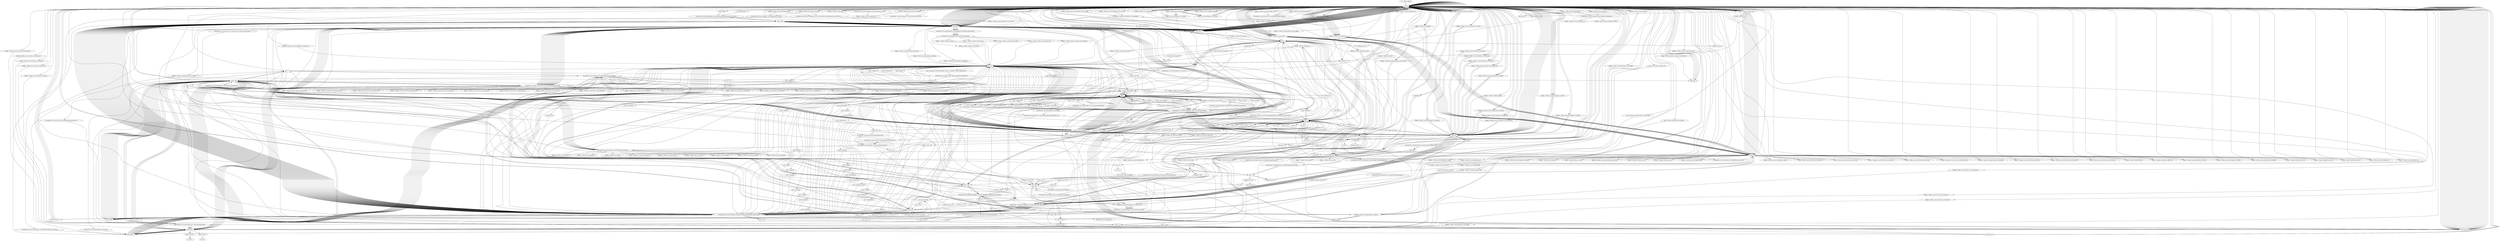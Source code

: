 digraph "" {
    "r0 := @this: slidem"
    "load.r r0"
    "r0 := @this: slidem"->"load.r r0";
    "load.r r0"->"load.r r0";
    "virtualinvoke <java.awt.Component: java.awt.Dimension size()>"
    "load.r r0"->"virtualinvoke <java.awt.Component: java.awt.Dimension size()>";
    "fieldput <slidem: java.awt.Dimension d>"
    "virtualinvoke <java.awt.Component: java.awt.Dimension size()>"->"fieldput <slidem: java.awt.Dimension d>";
    "fieldput <slidem: java.awt.Dimension d>"->"load.r r0";
    "push \"Notice\""
    "load.r r0"->"push \"Notice\"";
    "virtualinvoke <java.applet.Applet: java.lang.String getParameter(java.lang.String)>"
    "push \"Notice\""->"virtualinvoke <java.applet.Applet: java.lang.String getParameter(java.lang.String)>";
    "store.r $r29"
    "virtualinvoke <java.applet.Applet: java.lang.String getParameter(java.lang.String)>"->"store.r $r29";
    "load.r $r29"
    "store.r $r29"->"load.r $r29";
    "ifnull load.r r0"
    "load.r $r29"->"ifnull load.r r0";
    "ifnull load.r r0"->"load.r $r29";
    "load.r $r29"->"load.r r0";
    "virtualinvoke <java.applet.Applet: java.net.URL getDocumentBase()>"
    "load.r r0"->"virtualinvoke <java.applet.Applet: java.net.URL getDocumentBase()>";
    "staticinvoke <evalkey: java.lang.String getKey(java.lang.String,java.net.URL)>"
    "virtualinvoke <java.applet.Applet: java.net.URL getDocumentBase()>"->"staticinvoke <evalkey: java.lang.String getKey(java.lang.String,java.net.URL)>";
    "store.r r2"
    "staticinvoke <evalkey: java.lang.String getKey(java.lang.String,java.net.URL)>"->"store.r r2";
    "load.r r2"
    "store.r r2"->"load.r r2";
    "push \"Sliding Tree Menu (Developer Version), Copyright (c) 2000, OpenCube Inc.\""
    "load.r r2"->"push \"Sliding Tree Menu (Developer Version), Copyright (c) 2000, OpenCube Inc.\"";
    "virtualinvoke <java.lang.String: boolean equals(java.lang.Object)>"
    "push \"Sliding Tree Menu (Developer Version), Copyright (c) 2000, OpenCube Inc.\""->"virtualinvoke <java.lang.String: boolean equals(java.lang.Object)>";
    "ifne load.r r0"
    "virtualinvoke <java.lang.String: boolean equals(java.lang.Object)>"->"ifne load.r r0";
    "ifne load.r r0"->"load.r r2";
    "push \"-1\""
    "load.r r2"->"push \"-1\"";
    "push \"-1\""->"virtualinvoke <java.lang.String: boolean equals(java.lang.Object)>";
    "ifeq load.r r0"
    "virtualinvoke <java.lang.String: boolean equals(java.lang.Object)>"->"ifeq load.r r0";
    "ifeq load.r r0"->"load.r r0";
    "push \"License Error: Invalid URL\""
    "load.r r0"->"push \"License Error: Invalid URL\"";
    "fieldput <slidem: java.lang.String m_onsbtext>"
    "push \"License Error: Invalid URL\""->"fieldput <slidem: java.lang.String m_onsbtext>";
    "return"
    "fieldput <slidem: java.lang.String m_onsbtext>"->"return";
    "ifeq load.r r0"->"load.r r0";
    "push \"Incorrect Copyright Notice in \'Notice\' tag\""
    "load.r r0"->"push \"Incorrect Copyright Notice in \'Notice\' tag\"";
    "push \"Incorrect Copyright Notice in \'Notice\' tag\""->"fieldput <slidem: java.lang.String m_onsbtext>";
    "fieldput <slidem: java.lang.String m_onsbtext>"->"return";
    "ifne load.r r0"->"load.r r0";
    "push 1"
    "load.r r0"->"push 1";
    "fieldput <slidem: boolean tag>"
    "push 1"->"fieldput <slidem: boolean tag>";
    "goto new java.util.Properties"
    "fieldput <slidem: boolean tag>"->"goto new java.util.Properties";
    "new java.util.Properties"
    "goto new java.util.Properties"->"new java.util.Properties";
    "new java.util.Properties"->"store.r r2";
    "store.r r2"->"load.r r2";
    "specialinvoke <java.util.Properties: void <init>()>"
    "load.r r2"->"specialinvoke <java.util.Properties: void <init>()>";
    "specialinvoke <java.util.Properties: void <init>()>"->"load.r r0";
    "push \"filelocation\""
    "load.r r0"->"push \"filelocation\"";
    "push \"filelocation\""->"virtualinvoke <java.applet.Applet: java.lang.String getParameter(java.lang.String)>";
    "virtualinvoke <java.applet.Applet: java.lang.String getParameter(java.lang.String)>"->"store.r $r29";
    "store.r $r29"->"load.r $r29";
    "ifnonnull load.r r2"
    "load.r $r29"->"ifnonnull load.r r2";
    "ifnonnull load.r r2"->"load.r r0";
    "push \"Missing \\\"filelocation\\\" parameter\""
    "load.r r0"->"push \"Missing \\\"filelocation\\\" parameter\"";
    "push \"Missing \\\"filelocation\\\" parameter\""->"fieldput <slidem: java.lang.String m_onsbtext>";
    "fieldput <slidem: java.lang.String m_onsbtext>"->"load.r r0";
    "push 0"
    "load.r r0"->"push 0";
    "push 0"->"fieldput <slidem: boolean tag>";
    "fieldput <slidem: boolean tag>"->"return";
    "fieldput <slidem: boolean tag>"->"store.r r2";
    "store.r r2"->"load.r r0";
    "new java.lang.StringBuffer"
    "load.r r0"->"new java.lang.StringBuffer";
    "dup1.r"
    "new java.lang.StringBuffer"->"dup1.r";
    "push \"Error loading param file: \\\"\""
    "dup1.r"->"push \"Error loading param file: \\\"\"";
    "specialinvoke <java.lang.StringBuffer: void <init>(java.lang.String)>"
    "push \"Error loading param file: \\\"\""->"specialinvoke <java.lang.StringBuffer: void <init>(java.lang.String)>";
    "specialinvoke <java.lang.StringBuffer: void <init>(java.lang.String)>"->"load.r $r29";
    "virtualinvoke <java.lang.StringBuffer: java.lang.StringBuffer append(java.lang.String)>"
    "load.r $r29"->"virtualinvoke <java.lang.StringBuffer: java.lang.StringBuffer append(java.lang.String)>";
    "push \"\\\"\""
    "virtualinvoke <java.lang.StringBuffer: java.lang.StringBuffer append(java.lang.String)>"->"push \"\\\"\"";
    "push \"\\\"\""->"virtualinvoke <java.lang.StringBuffer: java.lang.StringBuffer append(java.lang.String)>";
    "virtualinvoke <java.lang.StringBuffer: java.lang.String toString()>"
    "virtualinvoke <java.lang.StringBuffer: java.lang.StringBuffer append(java.lang.String)>"->"virtualinvoke <java.lang.StringBuffer: java.lang.String toString()>";
    "virtualinvoke <java.lang.StringBuffer: java.lang.String toString()>"->"fieldput <slidem: java.lang.String m_onsbtext>";
    "fieldput <slidem: java.lang.String m_onsbtext>"->"load.r r0";
    "load.r r0"->"push 0";
    "push 0"->"fieldput <slidem: boolean tag>";
    "fieldput <slidem: boolean tag>"->"return";
    "ifnonnull load.r r2"->"load.r r2";
    "new java.net.URL"
    "load.r r2"->"new java.net.URL";
    "new java.net.URL"->"dup1.r";
    "dup1.r"->"load.r r0";
    "load.r r0"->"virtualinvoke <java.applet.Applet: java.net.URL getDocumentBase()>";
    "virtualinvoke <java.applet.Applet: java.net.URL getDocumentBase()>"->"load.r $r29";
    "specialinvoke <java.net.URL: void <init>(java.net.URL,java.lang.String)>"
    "load.r $r29"->"specialinvoke <java.net.URL: void <init>(java.net.URL,java.lang.String)>";
    "virtualinvoke <java.net.URL: java.io.InputStream openStream()>"
    "specialinvoke <java.net.URL: void <init>(java.net.URL,java.lang.String)>"->"virtualinvoke <java.net.URL: java.io.InputStream openStream()>";
    "store.r $r30"
    "virtualinvoke <java.net.URL: java.io.InputStream openStream()>"->"store.r $r30";
    "load.r $r30"
    "store.r $r30"->"load.r $r30";
    "virtualinvoke <java.util.Properties: void load(java.io.InputStream)>"
    "load.r $r30"->"virtualinvoke <java.util.Properties: void load(java.io.InputStream)>";
    "virtualinvoke <java.util.Properties: void load(java.io.InputStream)>"->"load.r $r30";
    "virtualinvoke <java.io.InputStream: void close()>"
    "load.r $r30"->"virtualinvoke <java.io.InputStream: void close()>";
    "goto load.r r2"
    "virtualinvoke <java.io.InputStream: void close()>"->"goto load.r r2";
    "goto load.r r2"->"load.r r2";
    "push \"subfont\""
    "load.r r2"->"push \"subfont\"";
    "virtualinvoke <java.util.Properties: java.lang.String getProperty(java.lang.String)>"
    "push \"subfont\""->"virtualinvoke <java.util.Properties: java.lang.String getProperty(java.lang.String)>";
    "virtualinvoke <java.util.Properties: java.lang.String getProperty(java.lang.String)>"->"store.r $r29";
    "store.r $r29"->"load.r $r29";
    "load.r $r29"->"ifnull load.r r0";
    "ifnull load.r r0"->"load.r r0";
    "load.r r0"->"load.r $r29";
    "push \",\""
    "load.r $r29"->"push \",\"";
    "staticinvoke <ocfontc: java.awt.Font getFontSD(java.lang.String,java.lang.String)>"
    "push \",\""->"staticinvoke <ocfontc: java.awt.Font getFontSD(java.lang.String,java.lang.String)>";
    "fieldput <slidem: java.awt.Font sub_font>"
    "staticinvoke <ocfontc: java.awt.Font getFontSD(java.lang.String,java.lang.String)>"->"fieldput <slidem: java.awt.Font sub_font>";
    "fieldput <slidem: java.awt.Font sub_font>"->"goto load.r r2";
    "goto load.r r2"->"load.r r2";
    "push \"mfont\""
    "load.r r2"->"push \"mfont\"";
    "push \"mfont\""->"virtualinvoke <java.util.Properties: java.lang.String getProperty(java.lang.String)>";
    "virtualinvoke <java.util.Properties: java.lang.String getProperty(java.lang.String)>"->"store.r $r29";
    "store.r $r29"->"load.r $r29";
    "load.r $r29"->"ifnull load.r r0";
    "ifnull load.r r0"->"load.r r0";
    "load.r r0"->"load.r $r29";
    "load.r $r29"->"push \",\"";
    "push \",\""->"staticinvoke <ocfontc: java.awt.Font getFontSD(java.lang.String,java.lang.String)>";
    "fieldput <slidem: java.awt.Font main_font>"
    "staticinvoke <ocfontc: java.awt.Font getFontSD(java.lang.String,java.lang.String)>"->"fieldput <slidem: java.awt.Font main_font>";
    "goto load.r r0"
    "fieldput <slidem: java.awt.Font main_font>"->"goto load.r r0";
    "goto load.r r0"->"load.r r0";
    "load.r r0"->"load.r r0";
    "load.r r0"->"load.r r0";
    "fieldget <slidem: java.awt.Font sub_font>"
    "load.r r0"->"fieldget <slidem: java.awt.Font sub_font>";
    "virtualinvoke <java.awt.Component: java.awt.FontMetrics getFontMetrics(java.awt.Font)>"
    "fieldget <slidem: java.awt.Font sub_font>"->"virtualinvoke <java.awt.Component: java.awt.FontMetrics getFontMetrics(java.awt.Font)>";
    "fieldput <slidem: java.awt.FontMetrics fm_sub_font>"
    "virtualinvoke <java.awt.Component: java.awt.FontMetrics getFontMetrics(java.awt.Font)>"->"fieldput <slidem: java.awt.FontMetrics fm_sub_font>";
    "fieldput <slidem: java.awt.FontMetrics fm_sub_font>"->"load.r r0";
    "load.r r0"->"load.r r0";
    "load.r r0"->"load.r r0";
    "fieldget <slidem: java.awt.Font main_font>"
    "load.r r0"->"fieldget <slidem: java.awt.Font main_font>";
    "fieldget <slidem: java.awt.Font main_font>"->"virtualinvoke <java.awt.Component: java.awt.FontMetrics getFontMetrics(java.awt.Font)>";
    "fieldput <slidem: java.awt.FontMetrics fm_main_font>"
    "virtualinvoke <java.awt.Component: java.awt.FontMetrics getFontMetrics(java.awt.Font)>"->"fieldput <slidem: java.awt.FontMetrics fm_main_font>";
    "fieldput <slidem: java.awt.FontMetrics fm_main_font>"->"load.r r2";
    "push \"mindent\""
    "load.r r2"->"push \"mindent\"";
    "push \"mindent\""->"virtualinvoke <java.util.Properties: java.lang.String getProperty(java.lang.String)>";
    "virtualinvoke <java.util.Properties: java.lang.String getProperty(java.lang.String)>"->"store.r $r29";
    "store.r $r29"->"load.r $r29";
    "ifnull load.r r2"
    "load.r $r29"->"ifnull load.r r2";
    "ifnull load.r r2"->"load.r r0";
    "load.r r0"->"load.r $r29";
    "staticinvoke <java.lang.Integer: int parseInt(java.lang.String)>"
    "load.r $r29"->"staticinvoke <java.lang.Integer: int parseInt(java.lang.String)>";
    "fieldput <slidem: int m_main_indent>"
    "staticinvoke <java.lang.Integer: int parseInt(java.lang.String)>"->"fieldput <slidem: int m_main_indent>";
    "fieldput <slidem: int m_main_indent>"->"load.r r2";
    "push \"subindent\""
    "load.r r2"->"push \"subindent\"";
    "push \"subindent\""->"virtualinvoke <java.util.Properties: java.lang.String getProperty(java.lang.String)>";
    "virtualinvoke <java.util.Properties: java.lang.String getProperty(java.lang.String)>"->"store.r $r29";
    "store.r $r29"->"load.r $r29";
    "load.r $r29"->"ifnull load.r r2";
    "ifnull load.r r2"->"load.r r0";
    "load.r r0"->"load.r $r29";
    "load.r $r29"->"staticinvoke <java.lang.Integer: int parseInt(java.lang.String)>";
    "fieldput <slidem: int m_sub_indent>"
    "staticinvoke <java.lang.Integer: int parseInt(java.lang.String)>"->"fieldput <slidem: int m_sub_indent>";
    "fieldput <slidem: int m_sub_indent>"->"load.r r2";
    "push \"showhand\""
    "load.r r2"->"push \"showhand\"";
    "push \"showhand\""->"virtualinvoke <java.util.Properties: java.lang.String getProperty(java.lang.String)>";
    "virtualinvoke <java.util.Properties: java.lang.String getProperty(java.lang.String)>"->"store.r $r29";
    "store.r $r29"->"load.r $r29";
    "load.r $r29"->"ifnull load.r r2";
    "ifnull load.r r2"->"load.r r0";
    "load.r r0"->"load.r $r29";
    "staticinvoke <java.lang.Boolean: java.lang.Boolean valueOf(java.lang.String)>"
    "load.r $r29"->"staticinvoke <java.lang.Boolean: java.lang.Boolean valueOf(java.lang.String)>";
    "virtualinvoke <java.lang.Boolean: boolean booleanValue()>"
    "staticinvoke <java.lang.Boolean: java.lang.Boolean valueOf(java.lang.String)>"->"virtualinvoke <java.lang.Boolean: boolean booleanValue()>";
    "fieldput <slidem: boolean m_showhand>"
    "virtualinvoke <java.lang.Boolean: boolean booleanValue()>"->"fieldput <slidem: boolean m_showhand>";
    "fieldput <slidem: boolean m_showhand>"->"load.r r2";
    "push \"mheight\""
    "load.r r2"->"push \"mheight\"";
    "push \"mheight\""->"virtualinvoke <java.util.Properties: java.lang.String getProperty(java.lang.String)>";
    "virtualinvoke <java.util.Properties: java.lang.String getProperty(java.lang.String)>"->"store.r $r29";
    "store.r $r29"->"load.r $r29";
    "load.r $r29"->"ifnull load.r r0";
    "ifnull load.r r0"->"load.r r0";
    "load.r r0"->"load.r $r29";
    "load.r $r29"->"staticinvoke <java.lang.Integer: int parseInt(java.lang.String)>";
    "fieldput <slidem: int m_main_height>"
    "staticinvoke <java.lang.Integer: int parseInt(java.lang.String)>"->"fieldput <slidem: int m_main_height>";
    "fieldput <slidem: int m_main_height>"->"load.r r0";
    "fieldget <slidem: int m_main_height>"
    "load.r r0"->"fieldget <slidem: int m_main_height>";
    "fieldget <slidem: int m_main_height>"->"push 1";
    "ifcmpge.i load.r r2"
    "push 1"->"ifcmpge.i load.r r2";
    "ifcmpge.i load.r r2"->"load.r r0";
    "load.r r0"->"load.r r0";
    "fieldget <slidem: java.awt.FontMetrics fm_main_font>"
    "load.r r0"->"fieldget <slidem: java.awt.FontMetrics fm_main_font>";
    "virtualinvoke <java.awt.FontMetrics: int getHeight()>"
    "fieldget <slidem: java.awt.FontMetrics fm_main_font>"->"virtualinvoke <java.awt.FontMetrics: int getHeight()>";
    "virtualinvoke <java.awt.FontMetrics: int getHeight()>"->"fieldput <slidem: int m_main_height>";
    "fieldput <slidem: int m_main_height>"->"load.r r2";
    "push \"mtextcolor\""
    "load.r r2"->"push \"mtextcolor\"";
    "push \"mtextcolor\""->"virtualinvoke <java.util.Properties: java.lang.String getProperty(java.lang.String)>";
    "virtualinvoke <java.util.Properties: java.lang.String getProperty(java.lang.String)>"->"store.r $r29";
    "store.r $r29"->"load.r $r29";
    "load.r $r29"->"ifnull load.r r2";
    "ifnull load.r r2"->"load.r r0";
    "load.r r0"->"load.r $r29";
    "staticinvoke <occcolor: java.awt.Color ConvertColor(java.lang.String)>"
    "load.r $r29"->"staticinvoke <occcolor: java.awt.Color ConvertColor(java.lang.String)>";
    "fieldput <slidem: java.awt.Color m_main_textcolor>"
    "staticinvoke <occcolor: java.awt.Color ConvertColor(java.lang.String)>"->"fieldput <slidem: java.awt.Color m_main_textcolor>";
    "fieldput <slidem: java.awt.Color m_main_textcolor>"->"load.r r2";
    "push \"mhltextcolor\""
    "load.r r2"->"push \"mhltextcolor\"";
    "push \"mhltextcolor\""->"virtualinvoke <java.util.Properties: java.lang.String getProperty(java.lang.String)>";
    "virtualinvoke <java.util.Properties: java.lang.String getProperty(java.lang.String)>"->"store.r $r29";
    "store.r $r29"->"load.r $r29";
    "load.r $r29"->"ifnull load.r r2";
    "ifnull load.r r2"->"load.r r0";
    "load.r r0"->"load.r $r29";
    "load.r $r29"->"staticinvoke <occcolor: java.awt.Color ConvertColor(java.lang.String)>";
    "fieldput <slidem: java.awt.Color m_main_hltextcolor>"
    "staticinvoke <occcolor: java.awt.Color ConvertColor(java.lang.String)>"->"fieldput <slidem: java.awt.Color m_main_hltextcolor>";
    "fieldput <slidem: java.awt.Color m_main_hltextcolor>"->"load.r r2";
    "push \"muhltextcolor\""
    "load.r r2"->"push \"muhltextcolor\"";
    "push \"muhltextcolor\""->"virtualinvoke <java.util.Properties: java.lang.String getProperty(java.lang.String)>";
    "virtualinvoke <java.util.Properties: java.lang.String getProperty(java.lang.String)>"->"store.r $r29";
    "store.r $r29"->"load.r $r29";
    "load.r $r29"->"ifnull load.r r2";
    "ifnull load.r r2"->"load.r r0";
    "load.r r0"->"load.r $r29";
    "load.r $r29"->"staticinvoke <occcolor: java.awt.Color ConvertColor(java.lang.String)>";
    "fieldput <slidem: java.awt.Color mu_main_hltextcolor>"
    "staticinvoke <occcolor: java.awt.Color ConvertColor(java.lang.String)>"->"fieldput <slidem: java.awt.Color mu_main_hltextcolor>";
    "fieldput <slidem: java.awt.Color mu_main_hltextcolor>"->"load.r r2";
    "push \"loadmsgcolor\""
    "load.r r2"->"push \"loadmsgcolor\"";
    "push \"loadmsgcolor\""->"virtualinvoke <java.util.Properties: java.lang.String getProperty(java.lang.String)>";
    "virtualinvoke <java.util.Properties: java.lang.String getProperty(java.lang.String)>"->"store.r $r29";
    "store.r $r29"->"load.r $r29";
    "load.r $r29"->"ifnull load.r r2";
    "ifnull load.r r2"->"load.r r0";
    "load.r r0"->"load.r $r29";
    "load.r $r29"->"staticinvoke <occcolor: java.awt.Color ConvertColor(java.lang.String)>";
    "fieldput <slidem: java.awt.Color m_load_msgcolor>"
    "staticinvoke <occcolor: java.awt.Color ConvertColor(java.lang.String)>"->"fieldput <slidem: java.awt.Color m_load_msgcolor>";
    "fieldput <slidem: java.awt.Color m_load_msgcolor>"->"load.r r2";
    "push \"loadmsg\""
    "load.r r2"->"push \"loadmsg\"";
    "push \"loadmsg\""->"virtualinvoke <java.util.Properties: java.lang.String getProperty(java.lang.String)>";
    "virtualinvoke <java.util.Properties: java.lang.String getProperty(java.lang.String)>"->"store.r $r29";
    "store.r $r29"->"load.r $r29";
    "load.r $r29"->"ifnull load.r r2";
    "ifnull load.r r2"->"load.r r0";
    "load.r r0"->"load.r $r29";
    "fieldput <slidem: java.lang.String m_load_msg>"
    "load.r $r29"->"fieldput <slidem: java.lang.String m_load_msg>";
    "fieldput <slidem: java.lang.String m_load_msg>"->"load.r r2";
    "load.r r2"->"push \"muhltextcolor\"";
    "push \"muhltextcolor\""->"virtualinvoke <java.util.Properties: java.lang.String getProperty(java.lang.String)>";
    "virtualinvoke <java.util.Properties: java.lang.String getProperty(java.lang.String)>"->"store.r $r29";
    "store.r $r29"->"load.r $r29";
    "load.r $r29"->"ifnull load.r r2";
    "ifnull load.r r2"->"load.r r0";
    "load.r r0"->"load.r $r29";
    "load.r $r29"->"staticinvoke <occcolor: java.awt.Color ConvertColor(java.lang.String)>";
    "staticinvoke <occcolor: java.awt.Color ConvertColor(java.lang.String)>"->"fieldput <slidem: java.awt.Color mu_main_hltextcolor>";
    "fieldput <slidem: java.awt.Color mu_main_hltextcolor>"->"load.r r2";
    "push \"mhloutcolor\""
    "load.r r2"->"push \"mhloutcolor\"";
    "push \"mhloutcolor\""->"virtualinvoke <java.util.Properties: java.lang.String getProperty(java.lang.String)>";
    "virtualinvoke <java.util.Properties: java.lang.String getProperty(java.lang.String)>"->"store.r $r29";
    "store.r $r29"->"load.r $r29";
    "load.r $r29"->"ifnull load.r r2";
    "ifnull load.r r2"->"load.r r0";
    "load.r r0"->"load.r $r29";
    "load.r $r29"->"staticinvoke <occcolor: java.awt.Color ConvertColor(java.lang.String)>";
    "fieldput <slidem: java.awt.Color m_main_hlocolor>"
    "staticinvoke <occcolor: java.awt.Color ConvertColor(java.lang.String)>"->"fieldput <slidem: java.awt.Color m_main_hlocolor>";
    "fieldput <slidem: java.awt.Color m_main_hlocolor>"->"load.r r2";
    "push \"muhloutcolor\""
    "load.r r2"->"push \"muhloutcolor\"";
    "push \"muhloutcolor\""->"virtualinvoke <java.util.Properties: java.lang.String getProperty(java.lang.String)>";
    "virtualinvoke <java.util.Properties: java.lang.String getProperty(java.lang.String)>"->"store.r $r29";
    "store.r $r29"->"load.r $r29";
    "load.r $r29"->"ifnull load.r r2";
    "ifnull load.r r2"->"load.r r0";
    "load.r r0"->"load.r $r29";
    "load.r $r29"->"staticinvoke <occcolor: java.awt.Color ConvertColor(java.lang.String)>";
    "fieldput <slidem: java.awt.Color mu_main_hlocolor>"
    "staticinvoke <occcolor: java.awt.Color ConvertColor(java.lang.String)>"->"fieldput <slidem: java.awt.Color mu_main_hlocolor>";
    "fieldput <slidem: java.awt.Color mu_main_hlocolor>"->"load.r r2";
    "push \"moutcolor\""
    "load.r r2"->"push \"moutcolor\"";
    "push \"moutcolor\""->"virtualinvoke <java.util.Properties: java.lang.String getProperty(java.lang.String)>";
    "virtualinvoke <java.util.Properties: java.lang.String getProperty(java.lang.String)>"->"store.r $r29";
    "store.r $r29"->"load.r $r29";
    "load.r $r29"->"ifnull load.r r2";
    "ifnull load.r r2"->"load.r r0";
    "load.r r0"->"load.r $r29";
    "load.r $r29"->"staticinvoke <occcolor: java.awt.Color ConvertColor(java.lang.String)>";
    "fieldput <slidem: java.awt.Color m_main_ocolor>"
    "staticinvoke <occcolor: java.awt.Color ConvertColor(java.lang.String)>"->"fieldput <slidem: java.awt.Color m_main_ocolor>";
    "fieldput <slidem: java.awt.Color m_main_ocolor>"->"load.r r2";
    "push \"mbgfile\""
    "load.r r2"->"push \"mbgfile\"";
    "push \"mbgfile\""->"virtualinvoke <java.util.Properties: java.lang.String getProperty(java.lang.String)>";
    "virtualinvoke <java.util.Properties: java.lang.String getProperty(java.lang.String)>"->"store.r $r29";
    "store.r $r29"->"load.r $r29";
    "load.r $r29"->"ifnull load.r r0";
    "ifnull load.r r0"->"load.r r0";
    "load.r r0"->"load.r $r29";
    "fieldput <slidem: java.lang.String m_main_bgfile>"
    "load.r $r29"->"fieldput <slidem: java.lang.String m_main_bgfile>";
    "fieldput <slidem: java.lang.String m_main_bgfile>"->"load.r r0";
    "fieldget <slidem: java.lang.String m_main_bgfile>"
    "load.r r0"->"fieldget <slidem: java.lang.String m_main_bgfile>";
    "virtualinvoke <java.lang.String: java.lang.String toLowerCase()>"
    "fieldget <slidem: java.lang.String m_main_bgfile>"->"virtualinvoke <java.lang.String: java.lang.String toLowerCase()>";
    "push \"gif\""
    "virtualinvoke <java.lang.String: java.lang.String toLowerCase()>"->"push \"gif\"";
    "virtualinvoke <java.lang.String: int lastIndexOf(java.lang.String)>"
    "push \"gif\""->"virtualinvoke <java.lang.String: int lastIndexOf(java.lang.String)>";
    "push -1"
    "virtualinvoke <java.lang.String: int lastIndexOf(java.lang.String)>"->"push -1";
    "ifcmpeq.i load.r r2"
    "push -1"->"ifcmpeq.i load.r r2";
    "ifcmpeq.i load.r r2"->"load.r r0";
    "load.r r0"->"push 1";
    "fieldput <slidem: boolean main_gif_tile>"
    "push 1"->"fieldput <slidem: boolean main_gif_tile>";
    "fieldput <slidem: boolean main_gif_tile>"->"load.r r2";
    "push \"mtilebg\""
    "load.r r2"->"push \"mtilebg\"";
    "push \"mtilebg\""->"virtualinvoke <java.util.Properties: java.lang.String getProperty(java.lang.String)>";
    "virtualinvoke <java.util.Properties: java.lang.String getProperty(java.lang.String)>"->"store.r $r29";
    "store.r $r29"->"load.r $r29";
    "load.r $r29"->"ifnull load.r r2";
    "ifnull load.r r2"->"load.r r0";
    "load.r r0"->"load.r $r29";
    "load.r $r29"->"staticinvoke <java.lang.Boolean: java.lang.Boolean valueOf(java.lang.String)>";
    "staticinvoke <java.lang.Boolean: java.lang.Boolean valueOf(java.lang.String)>"->"virtualinvoke <java.lang.Boolean: boolean booleanValue()>";
    "fieldput <slidem: boolean m_tile_bg>"
    "virtualinvoke <java.lang.Boolean: boolean booleanValue()>"->"fieldput <slidem: boolean m_tile_bg>";
    "fieldput <slidem: boolean m_tile_bg>"->"load.r r2";
    "push \"hlsubtextonly\""
    "load.r r2"->"push \"hlsubtextonly\"";
    "push \"hlsubtextonly\""->"virtualinvoke <java.util.Properties: java.lang.String getProperty(java.lang.String)>";
    "virtualinvoke <java.util.Properties: java.lang.String getProperty(java.lang.String)>"->"store.r $r29";
    "store.r $r29"->"load.r $r29";
    "load.r $r29"->"ifnull load.r r2";
    "ifnull load.r r2"->"load.r r0";
    "load.r r0"->"load.r $r29";
    "load.r $r29"->"staticinvoke <java.lang.Boolean: java.lang.Boolean valueOf(java.lang.String)>";
    "staticinvoke <java.lang.Boolean: java.lang.Boolean valueOf(java.lang.String)>"->"virtualinvoke <java.lang.Boolean: boolean booleanValue()>";
    "fieldput <slidem: boolean m_hl_text_only>"
    "virtualinvoke <java.lang.Boolean: boolean booleanValue()>"->"fieldput <slidem: boolean m_hl_text_only>";
    "fieldput <slidem: boolean m_hl_text_only>"->"load.r r2";
    "push \"checkprevlink\""
    "load.r r2"->"push \"checkprevlink\"";
    "push \"checkprevlink\""->"virtualinvoke <java.util.Properties: java.lang.String getProperty(java.lang.String)>";
    "virtualinvoke <java.util.Properties: java.lang.String getProperty(java.lang.String)>"->"store.r $r29";
    "store.r $r29"->"load.r $r29";
    "load.r $r29"->"ifnull load.r r2";
    "ifnull load.r r2"->"load.r r0";
    "load.r r0"->"load.r $r29";
    "load.r $r29"->"staticinvoke <java.lang.Boolean: java.lang.Boolean valueOf(java.lang.String)>";
    "staticinvoke <java.lang.Boolean: java.lang.Boolean valueOf(java.lang.String)>"->"virtualinvoke <java.lang.Boolean: boolean booleanValue()>";
    "fieldput <slidem: boolean m_check_previous_link>"
    "virtualinvoke <java.lang.Boolean: boolean booleanValue()>"->"fieldput <slidem: boolean m_check_previous_link>";
    "fieldput <slidem: boolean m_check_previous_link>"->"load.r r2";
    "push \"mbgonmenusonly\""
    "load.r r2"->"push \"mbgonmenusonly\"";
    "push \"mbgonmenusonly\""->"virtualinvoke <java.util.Properties: java.lang.String getProperty(java.lang.String)>";
    "virtualinvoke <java.util.Properties: java.lang.String getProperty(java.lang.String)>"->"store.r $r29";
    "store.r $r29"->"load.r $r29";
    "load.r $r29"->"ifnull load.r r2";
    "ifnull load.r r2"->"load.r r0";
    "load.r r0"->"load.r $r29";
    "load.r $r29"->"staticinvoke <java.lang.Boolean: java.lang.Boolean valueOf(java.lang.String)>";
    "staticinvoke <java.lang.Boolean: java.lang.Boolean valueOf(java.lang.String)>"->"virtualinvoke <java.lang.Boolean: boolean booleanValue()>";
    "fieldput <slidem: boolean m_tile_menus_only>"
    "virtualinvoke <java.lang.Boolean: boolean booleanValue()>"->"fieldput <slidem: boolean m_tile_menus_only>";
    "fieldput <slidem: boolean m_tile_menus_only>"->"load.r r2";
    "push \"rfromoff\""
    "load.r r2"->"push \"rfromoff\"";
    "push \"rfromoff\""->"virtualinvoke <java.util.Properties: java.lang.String getProperty(java.lang.String)>";
    "virtualinvoke <java.util.Properties: java.lang.String getProperty(java.lang.String)>"->"store.r $r29";
    "store.r $r29"->"load.r $r29";
    "load.r $r29"->"ifnull load.r r2";
    "ifnull load.r r2"->"load.r r0";
    "load.r r0"->"load.r $r29";
    "load.r $r29"->"staticinvoke <java.lang.Boolean: java.lang.Boolean valueOf(java.lang.String)>";
    "staticinvoke <java.lang.Boolean: java.lang.Boolean valueOf(java.lang.String)>"->"virtualinvoke <java.lang.Boolean: boolean booleanValue()>";
    "fieldput <slidem: boolean m_retract_from_offscreen>"
    "virtualinvoke <java.lang.Boolean: boolean booleanValue()>"->"fieldput <slidem: boolean m_retract_from_offscreen>";
    "fieldput <slidem: boolean m_retract_from_offscreen>"->"load.r r2";
    "push \"mhlbgcolor\""
    "load.r r2"->"push \"mhlbgcolor\"";
    "push \"mhlbgcolor\""->"virtualinvoke <java.util.Properties: java.lang.String getProperty(java.lang.String)>";
    "virtualinvoke <java.util.Properties: java.lang.String getProperty(java.lang.String)>"->"store.r $r29";
    "store.r $r29"->"load.r $r29";
    "load.r $r29"->"ifnull load.r r2";
    "ifnull load.r r2"->"load.r r0";
    "load.r r0"->"load.r $r29";
    "load.r $r29"->"staticinvoke <occcolor: java.awt.Color ConvertColor(java.lang.String)>";
    "fieldput <slidem: java.awt.Color m_main_hlbgcolor>"
    "staticinvoke <occcolor: java.awt.Color ConvertColor(java.lang.String)>"->"fieldput <slidem: java.awt.Color m_main_hlbgcolor>";
    "fieldput <slidem: java.awt.Color m_main_hlbgcolor>"->"load.r r2";
    "push \"muhlbgcolor\""
    "load.r r2"->"push \"muhlbgcolor\"";
    "push \"muhlbgcolor\""->"virtualinvoke <java.util.Properties: java.lang.String getProperty(java.lang.String)>";
    "virtualinvoke <java.util.Properties: java.lang.String getProperty(java.lang.String)>"->"store.r $r29";
    "store.r $r29"->"load.r $r29";
    "load.r $r29"->"ifnull load.r r2";
    "ifnull load.r r2"->"load.r r0";
    "load.r r0"->"load.r $r29";
    "load.r $r29"->"staticinvoke <occcolor: java.awt.Color ConvertColor(java.lang.String)>";
    "fieldput <slidem: java.awt.Color mu_main_hlbgcolor>"
    "staticinvoke <occcolor: java.awt.Color ConvertColor(java.lang.String)>"->"fieldput <slidem: java.awt.Color mu_main_hlbgcolor>";
    "fieldput <slidem: java.awt.Color mu_main_hlbgcolor>"->"load.r r2";
    "push \"subheight\""
    "load.r r2"->"push \"subheight\"";
    "push \"subheight\""->"virtualinvoke <java.util.Properties: java.lang.String getProperty(java.lang.String)>";
    "virtualinvoke <java.util.Properties: java.lang.String getProperty(java.lang.String)>"->"store.r $r29";
    "store.r $r29"->"load.r $r29";
    "load.r $r29"->"ifnull load.r r2";
    "ifnull load.r r2"->"load.r r0";
    "load.r r0"->"load.r $r29";
    "load.r $r29"->"staticinvoke <java.lang.Integer: int parseInt(java.lang.String)>";
    "fieldput <slidem: int m_sub_height>"
    "staticinvoke <java.lang.Integer: int parseInt(java.lang.String)>"->"fieldput <slidem: int m_sub_height>";
    "fieldput <slidem: int m_sub_height>"->"load.r r2";
    "push \"subiconindent\""
    "load.r r2"->"push \"subiconindent\"";
    "push \"subiconindent\""->"virtualinvoke <java.util.Properties: java.lang.String getProperty(java.lang.String)>";
    "virtualinvoke <java.util.Properties: java.lang.String getProperty(java.lang.String)>"->"store.r $r29";
    "store.r $r29"->"load.r $r29";
    "load.r $r29"->"ifnull load.r r2";
    "ifnull load.r r2"->"load.r r0";
    "load.r r0"->"load.r $r29";
    "load.r $r29"->"staticinvoke <java.lang.Integer: int parseInt(java.lang.String)>";
    "fieldput <slidem: int m_sub_icon_indent>"
    "staticinvoke <java.lang.Integer: int parseInt(java.lang.String)>"->"fieldput <slidem: int m_sub_icon_indent>";
    "fieldput <slidem: int m_sub_icon_indent>"->"load.r r2";
    "push \"s_color\""
    "load.r r2"->"push \"s_color\"";
    "push \"s_color\""->"virtualinvoke <java.util.Properties: java.lang.String getProperty(java.lang.String)>";
    "virtualinvoke <java.util.Properties: java.lang.String getProperty(java.lang.String)>"->"store.r $r29";
    "store.r $r29"->"load.r $r29";
    "load.r $r29"->"ifnull load.r r2";
    "ifnull load.r r2"->"load.r r0";
    "load.r r0"->"load.r $r29";
    "load.r $r29"->"staticinvoke <occcolor: java.awt.Color ConvertColor(java.lang.String)>";
    "fieldput <slidem: java.awt.Color m_sub_color>"
    "staticinvoke <occcolor: java.awt.Color ConvertColor(java.lang.String)>"->"fieldput <slidem: java.awt.Color m_sub_color>";
    "fieldput <slidem: java.awt.Color m_sub_color>"->"load.r r2";
    "push \"s_hlcolor\""
    "load.r r2"->"push \"s_hlcolor\"";
    "push \"s_hlcolor\""->"virtualinvoke <java.util.Properties: java.lang.String getProperty(java.lang.String)>";
    "virtualinvoke <java.util.Properties: java.lang.String getProperty(java.lang.String)>"->"store.r $r29";
    "store.r $r29"->"load.r $r29";
    "load.r $r29"->"ifnull load.r r2";
    "ifnull load.r r2"->"load.r r0";
    "load.r r0"->"load.r $r29";
    "load.r $r29"->"staticinvoke <occcolor: java.awt.Color ConvertColor(java.lang.String)>";
    "fieldput <slidem: java.awt.Color m_sub_hlcolor>"
    "staticinvoke <occcolor: java.awt.Color ConvertColor(java.lang.String)>"->"fieldput <slidem: java.awt.Color m_sub_hlcolor>";
    "fieldput <slidem: java.awt.Color m_sub_hlcolor>"->"load.r r2";
    "push \"s_textcolor\""
    "load.r r2"->"push \"s_textcolor\"";
    "push \"s_textcolor\""->"virtualinvoke <java.util.Properties: java.lang.String getProperty(java.lang.String)>";
    "virtualinvoke <java.util.Properties: java.lang.String getProperty(java.lang.String)>"->"store.r $r29";
    "store.r $r29"->"load.r $r29";
    "load.r $r29"->"ifnull load.r r2";
    "ifnull load.r r2"->"load.r r0";
    "load.r r0"->"load.r $r29";
    "load.r $r29"->"staticinvoke <occcolor: java.awt.Color ConvertColor(java.lang.String)>";
    "fieldput <slidem: java.awt.Color m_sub_textcolor>"
    "staticinvoke <occcolor: java.awt.Color ConvertColor(java.lang.String)>"->"fieldput <slidem: java.awt.Color m_sub_textcolor>";
    "fieldput <slidem: java.awt.Color m_sub_textcolor>"->"load.r r2";
    "push \"s_hltextcolor\""
    "load.r r2"->"push \"s_hltextcolor\"";
    "push \"s_hltextcolor\""->"virtualinvoke <java.util.Properties: java.lang.String getProperty(java.lang.String)>";
    "virtualinvoke <java.util.Properties: java.lang.String getProperty(java.lang.String)>"->"store.r $r29";
    "store.r $r29"->"load.r $r29";
    "load.r $r29"->"ifnull load.r r2";
    "ifnull load.r r2"->"load.r r0";
    "load.r r0"->"load.r $r29";
    "load.r $r29"->"staticinvoke <occcolor: java.awt.Color ConvertColor(java.lang.String)>";
    "fieldput <slidem: java.awt.Color m_sub_hltextcolor>"
    "staticinvoke <occcolor: java.awt.Color ConvertColor(java.lang.String)>"->"fieldput <slidem: java.awt.Color m_sub_hltextcolor>";
    "fieldput <slidem: java.awt.Color m_sub_hltextcolor>"->"load.r r2";
    "push \"s_hloutcolor\""
    "load.r r2"->"push \"s_hloutcolor\"";
    "push \"s_hloutcolor\""->"virtualinvoke <java.util.Properties: java.lang.String getProperty(java.lang.String)>";
    "virtualinvoke <java.util.Properties: java.lang.String getProperty(java.lang.String)>"->"store.r $r29";
    "store.r $r29"->"load.r $r29";
    "load.r $r29"->"ifnull load.r r2";
    "ifnull load.r r2"->"load.r r0";
    "load.r r0"->"load.r $r29";
    "load.r $r29"->"staticinvoke <occcolor: java.awt.Color ConvertColor(java.lang.String)>";
    "fieldput <slidem: java.awt.Color m_sub_hlocolor>"
    "staticinvoke <occcolor: java.awt.Color ConvertColor(java.lang.String)>"->"fieldput <slidem: java.awt.Color m_sub_hlocolor>";
    "fieldput <slidem: java.awt.Color m_sub_hlocolor>"->"load.r r2";
    "push \"s_uhltextcolor\""
    "load.r r2"->"push \"s_uhltextcolor\"";
    "push \"s_uhltextcolor\""->"virtualinvoke <java.util.Properties: java.lang.String getProperty(java.lang.String)>";
    "virtualinvoke <java.util.Properties: java.lang.String getProperty(java.lang.String)>"->"store.r $r29";
    "store.r $r29"->"load.r $r29";
    "load.r $r29"->"ifnull load.r r2";
    "ifnull load.r r2"->"load.r r0";
    "load.r r0"->"load.r $r29";
    "load.r $r29"->"staticinvoke <occcolor: java.awt.Color ConvertColor(java.lang.String)>";
    "fieldput <slidem: java.awt.Color mu_sub_hltextcolor>"
    "staticinvoke <occcolor: java.awt.Color ConvertColor(java.lang.String)>"->"fieldput <slidem: java.awt.Color mu_sub_hltextcolor>";
    "fieldput <slidem: java.awt.Color mu_sub_hltextcolor>"->"load.r r2";
    "push \"s_uhloutcolor\""
    "load.r r2"->"push \"s_uhloutcolor\"";
    "push \"s_uhloutcolor\""->"virtualinvoke <java.util.Properties: java.lang.String getProperty(java.lang.String)>";
    "virtualinvoke <java.util.Properties: java.lang.String getProperty(java.lang.String)>"->"store.r $r29";
    "store.r $r29"->"load.r $r29";
    "load.r $r29"->"ifnull load.r r2";
    "ifnull load.r r2"->"load.r r0";
    "load.r r0"->"load.r $r29";
    "load.r $r29"->"staticinvoke <occcolor: java.awt.Color ConvertColor(java.lang.String)>";
    "fieldput <slidem: java.awt.Color mu_sub_hlocolor>"
    "staticinvoke <occcolor: java.awt.Color ConvertColor(java.lang.String)>"->"fieldput <slidem: java.awt.Color mu_sub_hlocolor>";
    "fieldput <slidem: java.awt.Color mu_sub_hlocolor>"->"load.r r2";
    "push \"s_uhlcolor\""
    "load.r r2"->"push \"s_uhlcolor\"";
    "push \"s_uhlcolor\""->"virtualinvoke <java.util.Properties: java.lang.String getProperty(java.lang.String)>";
    "virtualinvoke <java.util.Properties: java.lang.String getProperty(java.lang.String)>"->"store.r $r29";
    "store.r $r29"->"load.r $r29";
    "load.r $r29"->"ifnull load.r r2";
    "ifnull load.r r2"->"load.r r0";
    "load.r r0"->"load.r $r29";
    "load.r $r29"->"staticinvoke <occcolor: java.awt.Color ConvertColor(java.lang.String)>";
    "fieldput <slidem: java.awt.Color mu_sub_hlcolor>"
    "staticinvoke <occcolor: java.awt.Color ConvertColor(java.lang.String)>"->"fieldput <slidem: java.awt.Color mu_sub_hlcolor>";
    "fieldput <slidem: java.awt.Color mu_sub_hlcolor>"->"load.r r2";
    "push \"s_bgfile\""
    "load.r r2"->"push \"s_bgfile\"";
    "push \"s_bgfile\""->"virtualinvoke <java.util.Properties: java.lang.String getProperty(java.lang.String)>";
    "virtualinvoke <java.util.Properties: java.lang.String getProperty(java.lang.String)>"->"store.r $r29";
    "store.r $r29"->"load.r $r29";
    "load.r $r29"->"ifnull load.r r0";
    "ifnull load.r r0"->"load.r r0";
    "load.r r0"->"load.r $r29";
    "fieldput <slidem: java.lang.String m_sub_bgfile>"
    "load.r $r29"->"fieldput <slidem: java.lang.String m_sub_bgfile>";
    "fieldput <slidem: java.lang.String m_sub_bgfile>"->"goto load.r r2";
    "goto load.r r2"->"load.r r2";
    "push \"topoffset\""
    "load.r r2"->"push \"topoffset\"";
    "push \"topoffset\""->"virtualinvoke <java.util.Properties: java.lang.String getProperty(java.lang.String)>";
    "virtualinvoke <java.util.Properties: java.lang.String getProperty(java.lang.String)>"->"store.r $r29";
    "store.r $r29"->"load.r $r29";
    "load.r $r29"->"ifnull load.r r2";
    "ifnull load.r r2"->"load.r r0";
    "load.r r0"->"load.r $r29";
    "load.r $r29"->"staticinvoke <java.lang.Integer: int parseInt(java.lang.String)>";
    "fieldput <slidem: int m_top_offset>"
    "staticinvoke <java.lang.Integer: int parseInt(java.lang.String)>"->"fieldput <slidem: int m_top_offset>";
    "fieldput <slidem: int m_top_offset>"->"load.r r2";
    "push \"jumpsize\""
    "load.r r2"->"push \"jumpsize\"";
    "push \"jumpsize\""->"virtualinvoke <java.util.Properties: java.lang.String getProperty(java.lang.String)>";
    "virtualinvoke <java.util.Properties: java.lang.String getProperty(java.lang.String)>"->"store.r $r29";
    "store.r $r29"->"load.r $r29";
    "load.r $r29"->"ifnull load.r r2";
    "ifnull load.r r2"->"load.r r0";
    "load.r r0"->"load.r $r29";
    "load.r $r29"->"staticinvoke <java.lang.Integer: int parseInt(java.lang.String)>";
    "fieldput <slidem: int m_jump_size>"
    "staticinvoke <java.lang.Integer: int parseInt(java.lang.String)>"->"fieldput <slidem: int m_jump_size>";
    "fieldput <slidem: int m_jump_size>"->"load.r r2";
    "push \"delay\""
    "load.r r2"->"push \"delay\"";
    "push \"delay\""->"virtualinvoke <java.util.Properties: java.lang.String getProperty(java.lang.String)>";
    "virtualinvoke <java.util.Properties: java.lang.String getProperty(java.lang.String)>"->"store.r $r29";
    "store.r $r29"->"load.r $r29";
    "load.r $r29"->"ifnull load.r r2";
    "ifnull load.r r2"->"load.r r0";
    "load.r r0"->"load.r $r29";
    "load.r $r29"->"staticinvoke <java.lang.Integer: int parseInt(java.lang.String)>";
    "fieldput <slidem: int m_delay>"
    "staticinvoke <java.lang.Integer: int parseInt(java.lang.String)>"->"fieldput <slidem: int m_delay>";
    "fieldput <slidem: int m_delay>"->"load.r r2";
    "push \"miconindent\""
    "load.r r2"->"push \"miconindent\"";
    "push \"miconindent\""->"virtualinvoke <java.util.Properties: java.lang.String getProperty(java.lang.String)>";
    "virtualinvoke <java.util.Properties: java.lang.String getProperty(java.lang.String)>"->"store.r $r29";
    "store.r $r29"->"load.r $r29";
    "load.r $r29"->"ifnull load.r r2";
    "ifnull load.r r2"->"load.r r0";
    "load.r r0"->"load.r $r29";
    "load.r $r29"->"staticinvoke <java.lang.Integer: int parseInt(java.lang.String)>";
    "fieldput <slidem: int m_main_icon_indent>"
    "staticinvoke <java.lang.Integer: int parseInt(java.lang.String)>"->"fieldput <slidem: int m_main_icon_indent>";
    "fieldput <slidem: int m_main_icon_indent>"->"load.r r2";
    "push \"onsbtext\""
    "load.r r2"->"push \"onsbtext\"";
    "push \"onsbtext\""->"virtualinvoke <java.util.Properties: java.lang.String getProperty(java.lang.String)>";
    "virtualinvoke <java.util.Properties: java.lang.String getProperty(java.lang.String)>"->"store.r $r29";
    "store.r $r29"->"load.r $r29";
    "load.r $r29"->"ifnull load.r r2";
    "ifnull load.r r2"->"load.r r0";
    "load.r r0"->"load.r $r29";
    "load.r $r29"->"fieldput <slidem: java.lang.String m_onsbtext>";
    "fieldput <slidem: java.lang.String m_onsbtext>"->"load.r r2";
    "push \"offsbtext\""
    "load.r r2"->"push \"offsbtext\"";
    "push \"offsbtext\""->"virtualinvoke <java.util.Properties: java.lang.String getProperty(java.lang.String)>";
    "virtualinvoke <java.util.Properties: java.lang.String getProperty(java.lang.String)>"->"store.r $r29";
    "store.r $r29"->"load.r $r29";
    "load.r $r29"->"ifnull load.r r2";
    "ifnull load.r r2"->"load.r r0";
    "load.r r0"->"load.r $r29";
    "fieldput <slidem: java.lang.String m_offsbtext>"
    "load.r $r29"->"fieldput <slidem: java.lang.String m_offsbtext>";
    "fieldput <slidem: java.lang.String m_offsbtext>"->"load.r r2";
    "push \"loadwhere\""
    "load.r r2"->"push \"loadwhere\"";
    "push \"loadwhere\""->"virtualinvoke <java.util.Properties: java.lang.String getProperty(java.lang.String)>";
    "virtualinvoke <java.util.Properties: java.lang.String getProperty(java.lang.String)>"->"store.r $r29";
    "store.r $r29"->"load.r $r29";
    "load.r $r29"->"ifnull load.r r2";
    "ifnull load.r r2"->"load.r r0";
    "load.r r0"->"load.r $r29";
    "fieldput <slidem: java.lang.String m_loadwhere>"
    "load.r $r29"->"fieldput <slidem: java.lang.String m_loadwhere>";
    "fieldput <slidem: java.lang.String m_loadwhere>"->"load.r r2";
    "push \"bgcolor\""
    "load.r r2"->"push \"bgcolor\"";
    "push \"bgcolor\""->"virtualinvoke <java.util.Properties: java.lang.String getProperty(java.lang.String)>";
    "virtualinvoke <java.util.Properties: java.lang.String getProperty(java.lang.String)>"->"store.r $r29";
    "store.r $r29"->"load.r $r29";
    "load.r $r29"->"ifnull load.r r0";
    "ifnull load.r r0"->"load.r r0";
    "load.r r0"->"load.r $r29";
    "load.r $r29"->"staticinvoke <occcolor: java.awt.Color ConvertColor(java.lang.String)>";
    "fieldput <slidem: java.awt.Color m_bgcolor>"
    "staticinvoke <occcolor: java.awt.Color ConvertColor(java.lang.String)>"->"fieldput <slidem: java.awt.Color m_bgcolor>";
    "fieldput <slidem: java.awt.Color m_bgcolor>"->"load.r r0";
    "load.r r0"->"load.r r0";
    "fieldget <slidem: java.awt.Color m_bgcolor>"
    "load.r r0"->"fieldget <slidem: java.awt.Color m_bgcolor>";
    "virtualinvoke <java.awt.Component: void setBackground(java.awt.Color)>"
    "fieldget <slidem: java.awt.Color m_bgcolor>"->"virtualinvoke <java.awt.Component: void setBackground(java.awt.Color)>";
    "virtualinvoke <java.awt.Component: void setBackground(java.awt.Color)>"->"goto load.r r2";
    "goto load.r r2"->"load.r r2";
    "load.r r2"->"new java.lang.StringBuffer";
    "new java.lang.StringBuffer"->"dup1.r";
    "push \"maindesc\""
    "dup1.r"->"push \"maindesc\"";
    "push \"maindesc\""->"specialinvoke <java.lang.StringBuffer: void <init>(java.lang.String)>";
    "specialinvoke <java.lang.StringBuffer: void <init>(java.lang.String)>"->"load.r r0";
    "fieldget <slidem: int num_main>"
    "load.r r0"->"fieldget <slidem: int num_main>";
    "virtualinvoke <java.lang.StringBuffer: java.lang.StringBuffer append(int)>"
    "fieldget <slidem: int num_main>"->"virtualinvoke <java.lang.StringBuffer: java.lang.StringBuffer append(int)>";
    "virtualinvoke <java.lang.StringBuffer: java.lang.StringBuffer append(int)>"->"virtualinvoke <java.lang.StringBuffer: java.lang.String toString()>";
    "virtualinvoke <java.lang.StringBuffer: java.lang.String toString()>"->"virtualinvoke <java.util.Properties: java.lang.String getProperty(java.lang.String)>";
    "ifnonnull load.r r0"
    "virtualinvoke <java.util.Properties: java.lang.String getProperty(java.lang.String)>"->"ifnonnull load.r r0";
    "ifnonnull load.r r0"->"load.r r0";
    "load.r r0"->"load.r r0";
    "load.r r0"->"fieldget <slidem: int num_main>";
    "newarray"
    "fieldget <slidem: int num_main>"->"newarray";
    "fieldput <slidem: java.lang.String[] m_maindesc>"
    "newarray"->"fieldput <slidem: java.lang.String[] m_maindesc>";
    "fieldput <slidem: java.lang.String[] m_maindesc>"->"load.r r0";
    "load.r r0"->"load.r r0";
    "load.r r0"->"fieldget <slidem: int num_main>";
    "fieldget <slidem: int num_main>"->"newarray";
    "fieldput <slidem: int[] m_mainicon>"
    "newarray"->"fieldput <slidem: int[] m_mainicon>";
    "fieldput <slidem: int[] m_mainicon>"->"load.r r0";
    "load.r r0"->"load.r r0";
    "load.r r0"->"fieldget <slidem: int num_main>";
    "fieldget <slidem: int num_main>"->"newarray";
    "fieldput <slidem: int[] m_pic_ycord>"
    "newarray"->"fieldput <slidem: int[] m_pic_ycord>";
    "fieldput <slidem: int[] m_pic_ycord>"->"load.r r0";
    "load.r r0"->"load.r r0";
    "load.r r0"->"fieldget <slidem: int num_main>";
    "fieldget <slidem: int num_main>"->"newarray";
    "fieldput <slidem: java.lang.String[] m_main_desturl>"
    "newarray"->"fieldput <slidem: java.lang.String[] m_main_desturl>";
    "fieldput <slidem: java.lang.String[] m_main_desturl>"->"load.r r0";
    "load.r r0"->"load.r r0";
    "load.r r0"->"fieldget <slidem: int num_main>";
    "fieldget <slidem: int num_main>"->"newarray";
    "fieldput <slidem: boolean[] no_subs>"
    "newarray"->"fieldput <slidem: boolean[] no_subs>";
    "fieldput <slidem: boolean[] no_subs>"->"load.r r0";
    "load.r r0"->"load.r r0";
    "load.r r0"->"fieldget <slidem: int num_main>";
    "fieldget <slidem: int num_main>"->"newarray";
    "fieldput <slidem: int[] ItoM>"
    "newarray"->"fieldput <slidem: int[] ItoM>";
    "new java.util.Vector"
    "fieldput <slidem: int[] ItoM>"->"new java.util.Vector";
    "new java.util.Vector"->"store.r $r29";
    "store.r $r29"->"load.r $r29";
    "specialinvoke <java.util.Vector: void <init>()>"
    "load.r $r29"->"specialinvoke <java.util.Vector: void <init>()>";
    "specialinvoke <java.util.Vector: void <init>()>"->"new java.util.Vector";
    "new java.util.Vector"->"store.r $r30";
    "store.r $r30"->"load.r $r30";
    "load.r $r30"->"specialinvoke <java.util.Vector: void <init>()>";
    "specialinvoke <java.util.Vector: void <init>()>"->"new java.util.Vector";
    "store.r $r31"
    "new java.util.Vector"->"store.r $r31";
    "load.r $r31"
    "store.r $r31"->"load.r $r31";
    "load.r $r31"->"specialinvoke <java.util.Vector: void <init>()>";
    "specialinvoke <java.util.Vector: void <init>()>"->"push 0";
    "store.i i74"
    "push 0"->"store.i i74";
    "store.i i74"->"push 0";
    "store.i i75"
    "push 0"->"store.i i75";
    "new java.util.Stack"
    "store.i i75"->"new java.util.Stack";
    "new java.util.Stack"->"dup1.r";
    "specialinvoke <java.util.Stack: void <init>()>"
    "dup1.r"->"specialinvoke <java.util.Stack: void <init>()>";
    "store.r r276"
    "specialinvoke <java.util.Stack: void <init>()>"->"store.r r276";
    "store.r r276"->"new java.util.Stack";
    "new java.util.Stack"->"dup1.r";
    "dup1.r"->"specialinvoke <java.util.Stack: void <init>()>";
    "store.r r277"
    "specialinvoke <java.util.Stack: void <init>()>"->"store.r r277";
    "store.r r277"->"push 0";
    "store.i i76"
    "push 0"->"store.i i76";
    "store.i i76"->"push 0";
    "store.i i77"
    "push 0"->"store.i i77";
    "store.i i77"->"push 0";
    "store.i i78"
    "push 0"->"store.i i78";
    "store.i i78"->"push 0";
    "store.i i79"
    "push 0"->"store.i i79";
    "store.i i79"->"load.r r0";
    "fieldget <slidem: int m_sub_height>"
    "load.r r0"->"fieldget <slidem: int m_sub_height>";
    "fieldget <slidem: int m_sub_height>"->"push 1";
    "ifcmpge.i load.r r0"
    "push 1"->"ifcmpge.i load.r r0";
    "ifcmpge.i load.r r0"->"load.r r0";
    "load.r r0"->"load.r r0";
    "fieldget <slidem: java.awt.FontMetrics fm_sub_font>"
    "load.r r0"->"fieldget <slidem: java.awt.FontMetrics fm_sub_font>";
    "fieldget <slidem: java.awt.FontMetrics fm_sub_font>"->"virtualinvoke <java.awt.FontMetrics: int getHeight()>";
    "fieldput <slidem: int bitheight>"
    "virtualinvoke <java.awt.FontMetrics: int getHeight()>"->"fieldput <slidem: int bitheight>";
    "goto push 0"
    "fieldput <slidem: int bitheight>"->"goto push 0";
    "goto push 0"->"push 0";
    "store.i i80"
    "push 0"->"store.i i80";
    "goto load.i i80"
    "store.i i80"->"goto load.i i80";
    "load.i i80"
    "goto load.i i80"->"load.i i80";
    "load.i i80"->"load.r r0";
    "load.r r0"->"fieldget <slidem: int num_main>";
    "ifcmplt.i load.r r2"
    "fieldget <slidem: int num_main>"->"ifcmplt.i load.r r2";
    "ifcmplt.i load.r r2"->"push 0";
    "push 0"->"store.i i74";
    "goto load.i i74"
    "store.i i74"->"goto load.i i74";
    "load.i i74"
    "goto load.i i74"->"load.i i74";
    "load.i i74"->"load.r r0";
    "fieldget <slidem: int level_max>"
    "load.r r0"->"fieldget <slidem: int level_max>";
    "ifcmplt.i load.r r0"
    "fieldget <slidem: int level_max>"->"ifcmplt.i load.r r0";
    "ifcmplt.i load.r r0"->"load.r r0";
    "fieldget <slidem: boolean m_tile_menus_only>"
    "load.r r0"->"fieldget <slidem: boolean m_tile_menus_only>";
    "fieldget <slidem: boolean m_tile_menus_only>"->"ifeq load.r r0";
    "ifeq load.r r0"->"load.r r0";
    "load.r r0"->"load.r r0";
    "fieldget <slidem: int max_open>"
    "load.r r0"->"fieldget <slidem: int max_open>";
    "fieldget <slidem: int max_open>"->"load.r r0";
    "fieldget <slidem: int bitheight>"
    "load.r r0"->"fieldget <slidem: int bitheight>";
    "mul.i"
    "fieldget <slidem: int bitheight>"->"mul.i";
    "mul.i"->"load.r r0";
    "load.r r0"->"fieldget <slidem: int m_main_height>";
    "fieldget <slidem: int m_main_height>"->"load.r r0";
    "fieldget <slidem: java.lang.String[] m_maindesc>"
    "load.r r0"->"fieldget <slidem: java.lang.String[] m_maindesc>";
    "arraylength"
    "fieldget <slidem: java.lang.String[] m_maindesc>"->"arraylength";
    "arraylength"->"mul.i";
    "add.i"
    "mul.i"->"add.i";
    "add.i"->"load.r r0";
    "fieldget <slidem: java.awt.Dimension d>"
    "load.r r0"->"fieldget <slidem: java.awt.Dimension d>";
    "fieldget <java.awt.Dimension: int height>"
    "fieldget <slidem: java.awt.Dimension d>"->"fieldget <java.awt.Dimension: int height>";
    "sub.i"
    "fieldget <java.awt.Dimension: int height>"->"sub.i";
    "fieldput <slidem: int extra_length>"
    "sub.i"->"fieldput <slidem: int extra_length>";
    "fieldput <slidem: int extra_length>"->"goto load.r r0";
    "goto load.r r0"->"load.r r0";
    "fieldget <slidem: boolean m_retract_from_offscreen>"
    "load.r r0"->"fieldget <slidem: boolean m_retract_from_offscreen>";
    "fieldget <slidem: boolean m_retract_from_offscreen>"->"ifeq load.r r0";
    "ifeq load.r r0"->"load.r r0";
    "fieldget <slidem: int extra_length>"
    "load.r r0"->"fieldget <slidem: int extra_length>";
    "ifge load.r r0"
    "fieldget <slidem: int extra_length>"->"ifge load.r r0";
    "ifge load.r r0"->"load.r r0";
    "load.r r0"->"push 0";
    "push 0"->"fieldput <slidem: int extra_length>";
    "fieldput <slidem: int extra_length>"->"load.r r0";
    "load.r r0"->"load.r r0";
    "load.r r0"->"load.r r0";
    "load.r r0"->"fieldget <slidem: java.awt.Dimension d>";
    "fieldget <java.awt.Dimension: int width>"
    "fieldget <slidem: java.awt.Dimension d>"->"fieldget <java.awt.Dimension: int width>";
    "fieldget <java.awt.Dimension: int width>"->"load.r r0";
    "load.r r0"->"fieldget <slidem: java.awt.Dimension d>";
    "fieldget <slidem: java.awt.Dimension d>"->"fieldget <java.awt.Dimension: int height>";
    "fieldget <java.awt.Dimension: int height>"->"load.r r0";
    "load.r r0"->"fieldget <slidem: int extra_length>";
    "fieldget <slidem: int extra_length>"->"add.i";
    "virtualinvoke <java.awt.Component: java.awt.Image createImage(int,int)>"
    "add.i"->"virtualinvoke <java.awt.Component: java.awt.Image createImage(int,int)>";
    "fieldput <slidem: java.awt.Image ts>"
    "virtualinvoke <java.awt.Component: java.awt.Image createImage(int,int)>"->"fieldput <slidem: java.awt.Image ts>";
    "fieldput <slidem: java.awt.Image ts>"->"load.r r0";
    "load.r r0"->"load.r r0";
    "fieldget <slidem: java.awt.Image ts>"
    "load.r r0"->"fieldget <slidem: java.awt.Image ts>";
    "virtualinvoke <java.awt.Image: java.awt.Graphics getGraphics()>"
    "fieldget <slidem: java.awt.Image ts>"->"virtualinvoke <java.awt.Image: java.awt.Graphics getGraphics()>";
    "fieldput <slidem: java.awt.Graphics g_ts>"
    "virtualinvoke <java.awt.Image: java.awt.Graphics getGraphics()>"->"fieldput <slidem: java.awt.Graphics g_ts>";
    "fieldput <slidem: java.awt.Graphics g_ts>"->"load.r r0";
    "fieldget <slidem: java.awt.Graphics g_ts>"
    "load.r r0"->"fieldget <slidem: java.awt.Graphics g_ts>";
    "fieldget <slidem: java.awt.Graphics g_ts>"->"load.r r0";
    "load.r r0"->"fieldget <slidem: java.awt.Font main_font>";
    "virtualinvoke <java.awt.Graphics: void setFont(java.awt.Font)>"
    "fieldget <slidem: java.awt.Font main_font>"->"virtualinvoke <java.awt.Graphics: void setFont(java.awt.Font)>";
    "virtualinvoke <java.awt.Graphics: void setFont(java.awt.Font)>"->"load.r r0";
    "load.r r0"->"fieldget <slidem: java.awt.Graphics g_ts>";
    "fieldget <slidem: java.awt.Graphics g_ts>"->"load.r r0";
    "load.r r0"->"fieldget <slidem: java.awt.Color m_bgcolor>";
    "virtualinvoke <java.awt.Graphics: void setColor(java.awt.Color)>"
    "fieldget <slidem: java.awt.Color m_bgcolor>"->"virtualinvoke <java.awt.Graphics: void setColor(java.awt.Color)>";
    "virtualinvoke <java.awt.Graphics: void setColor(java.awt.Color)>"->"load.r r0";
    "load.r r0"->"fieldget <slidem: java.awt.Graphics g_ts>";
    "fieldget <slidem: java.awt.Graphics g_ts>"->"push 0";
    "push 0"->"push 0";
    "push 0"->"load.r r0";
    "load.r r0"->"fieldget <slidem: java.awt.Dimension d>";
    "fieldget <slidem: java.awt.Dimension d>"->"fieldget <java.awt.Dimension: int width>";
    "fieldget <java.awt.Dimension: int width>"->"load.r r0";
    "load.r r0"->"fieldget <slidem: java.awt.Dimension d>";
    "fieldget <slidem: java.awt.Dimension d>"->"fieldget <java.awt.Dimension: int height>";
    "fieldget <java.awt.Dimension: int height>"->"load.r r0";
    "load.r r0"->"fieldget <slidem: int extra_length>";
    "fieldget <slidem: int extra_length>"->"add.i";
    "virtualinvoke <java.awt.Graphics: void fillRect(int,int,int,int)>"
    "add.i"->"virtualinvoke <java.awt.Graphics: void fillRect(int,int,int,int)>";
    "virtualinvoke <java.awt.Graphics: void fillRect(int,int,int,int)>"->"load.r r0";
    "load.i i79"
    "load.r r0"->"load.i i79";
    "push 7"
    "load.i i79"->"push 7";
    "push 7"->"mul.i";
    "mul.i"->"newarray";
    "fieldput <slidem: int[] menu_coords>"
    "newarray"->"fieldput <slidem: int[] menu_coords>";
    "fieldput <slidem: int[] menu_coords>"->"load.r r0";
    "load.r r0"->"load.i i79";
    "load.i i79"->"newarray";
    "fieldput <slidem: java.awt.Image[] suboff>"
    "newarray"->"fieldput <slidem: java.awt.Image[] suboff>";
    "fieldput <slidem: java.awt.Image[] suboff>"->"load.r r0";
    "load.r r0"->"load.i i79";
    "load.i i79"->"newarray";
    "fieldput <slidem: java.awt.Graphics[] g_suboff>"
    "newarray"->"fieldput <slidem: java.awt.Graphics[] g_suboff>";
    "fieldput <slidem: java.awt.Graphics[] g_suboff>"->"load.r r0";
    "load.r r0"->"load.r $r30";
    "virtualinvoke <java.util.Vector: int size()>"
    "load.r $r30"->"virtualinvoke <java.util.Vector: int size()>";
    "virtualinvoke <java.util.Vector: int size()>"->"newarray";
    "fieldput <slidem: java.lang.String[] subs>"
    "newarray"->"fieldput <slidem: java.lang.String[] subs>";
    "fieldput <slidem: java.lang.String[] subs>"->"load.r $r30";
    "load.r $r30"->"load.r r0";
    "fieldget <slidem: java.lang.String[] subs>"
    "load.r r0"->"fieldget <slidem: java.lang.String[] subs>";
    "virtualinvoke <java.util.Vector: void copyInto(java.lang.Object[])>"
    "fieldget <slidem: java.lang.String[] subs>"->"virtualinvoke <java.util.Vector: void copyInto(java.lang.Object[])>";
    "virtualinvoke <java.util.Vector: void copyInto(java.lang.Object[])>"->"load.r r0";
    "load.r r0"->"load.r $r31";
    "load.r $r31"->"virtualinvoke <java.util.Vector: int size()>";
    "virtualinvoke <java.util.Vector: int size()>"->"newarray";
    "fieldput <slidem: java.lang.String[] p_subs>"
    "newarray"->"fieldput <slidem: java.lang.String[] p_subs>";
    "fieldput <slidem: java.lang.String[] p_subs>"->"load.r $r31";
    "load.r $r31"->"load.r r0";
    "fieldget <slidem: java.lang.String[] p_subs>"
    "load.r r0"->"fieldget <slidem: java.lang.String[] p_subs>";
    "fieldget <slidem: java.lang.String[] p_subs>"->"virtualinvoke <java.util.Vector: void copyInto(java.lang.Object[])>";
    "virtualinvoke <java.util.Vector: void copyInto(java.lang.Object[])>"->"load.r r0";
    "load.r r0"->"load.r r0";
    "load.r r0"->"fieldget <slidem: int level_max>";
    "fieldget <slidem: int level_max>"->"newarray";
    "fieldput <slidem: java.awt.Color[] mc_sub_hlocolor>"
    "newarray"->"fieldput <slidem: java.awt.Color[] mc_sub_hlocolor>";
    "fieldput <slidem: java.awt.Color[] mc_sub_hlocolor>"->"load.r r0";
    "load.r r0"->"load.r r0";
    "load.r r0"->"fieldget <slidem: int level_max>";
    "fieldget <slidem: int level_max>"->"newarray";
    "fieldput <slidem: java.awt.Color[] mc_sub_color>"
    "newarray"->"fieldput <slidem: java.awt.Color[] mc_sub_color>";
    "fieldput <slidem: java.awt.Color[] mc_sub_color>"->"load.r r0";
    "load.r r0"->"load.r r0";
    "load.r r0"->"fieldget <slidem: int level_max>";
    "fieldget <slidem: int level_max>"->"newarray";
    "fieldput <slidem: java.awt.Color[] mc_sub_textcolor>"
    "newarray"->"fieldput <slidem: java.awt.Color[] mc_sub_textcolor>";
    "fieldput <slidem: java.awt.Color[] mc_sub_textcolor>"->"load.r r0";
    "load.r r0"->"load.r r0";
    "load.r r0"->"fieldget <slidem: int level_max>";
    "fieldget <slidem: int level_max>"->"newarray";
    "fieldput <slidem: java.awt.Color[] mc_sub_hlcolor>"
    "newarray"->"fieldput <slidem: java.awt.Color[] mc_sub_hlcolor>";
    "fieldput <slidem: java.awt.Color[] mc_sub_hlcolor>"->"load.r r0";
    "load.r r0"->"load.r r0";
    "load.r r0"->"fieldget <slidem: int level_max>";
    "fieldget <slidem: int level_max>"->"newarray";
    "fieldput <slidem: java.awt.Color[] mc_sub_hltextcolor>"
    "newarray"->"fieldput <slidem: java.awt.Color[] mc_sub_hltextcolor>";
    "fieldput <slidem: java.awt.Color[] mc_sub_hltextcolor>"->"load.r r0";
    "load.r r0"->"load.r r0";
    "load.r r0"->"fieldget <slidem: int level_max>";
    "fieldget <slidem: int level_max>"->"newarray";
    "fieldput <slidem: java.lang.String[] mc_sub_bgfile>"
    "newarray"->"fieldput <slidem: java.lang.String[] mc_sub_bgfile>";
    "fieldput <slidem: java.lang.String[] mc_sub_bgfile>"->"load.r r0";
    "load.r r0"->"load.r r0";
    "load.r r0"->"fieldget <slidem: int level_max>";
    "fieldget <slidem: int level_max>"->"newarray";
    "fieldput <slidem: java.awt.Color[] mcu_sub_hlcolor>"
    "newarray"->"fieldput <slidem: java.awt.Color[] mcu_sub_hlcolor>";
    "fieldput <slidem: java.awt.Color[] mcu_sub_hlcolor>"->"load.r r0";
    "load.r r0"->"load.r r0";
    "load.r r0"->"fieldget <slidem: int level_max>";
    "fieldget <slidem: int level_max>"->"newarray";
    "fieldput <slidem: java.awt.Color[] mcu_sub_hltextcolor>"
    "newarray"->"fieldput <slidem: java.awt.Color[] mcu_sub_hltextcolor>";
    "fieldput <slidem: java.awt.Color[] mcu_sub_hltextcolor>"->"load.r r0";
    "load.r r0"->"load.r r0";
    "load.r r0"->"fieldget <slidem: int level_max>";
    "fieldget <slidem: int level_max>"->"newarray";
    "fieldput <slidem: java.awt.Color[] mcu_sub_hlocolor>"
    "newarray"->"fieldput <slidem: java.awt.Color[] mcu_sub_hlocolor>";
    "fieldput <slidem: java.awt.Color[] mcu_sub_hlocolor>"->"load.r r0";
    "load.r r0"->"load.r r0";
    "load.r r0"->"fieldget <slidem: int level_max>";
    "fieldget <slidem: int level_max>"->"newarray";
    "fieldput <slidem: boolean[] gif_tile>"
    "newarray"->"fieldput <slidem: boolean[] gif_tile>";
    "fieldput <slidem: boolean[] gif_tile>"->"load.r r0";
    "load.r r0"->"load.r r0";
    "load.r r0"->"fieldget <slidem: int level_max>";
    "fieldget <slidem: int level_max>"->"newarray";
    "fieldput <slidem: boolean[] mc_bgfile_stat>"
    "newarray"->"fieldput <slidem: boolean[] mc_bgfile_stat>";
    "fieldput <slidem: boolean[] mc_bgfile_stat>"->"load.r r0";
    "load.r r0"->"load.r r0";
    "load.r r0"->"fieldget <slidem: int level_max>";
    "fieldget <slidem: int level_max>"->"newarray";
    "fieldput <slidem: java.awt.Image[] mc_subbg>"
    "newarray"->"fieldput <slidem: java.awt.Image[] mc_subbg>";
    "fieldput <slidem: java.awt.Image[] mc_subbg>"->"push 0";
    "store.i $r29"
    "push 0"->"store.i $r29";
    "goto load.i $r29"
    "store.i $r29"->"goto load.i $r29";
    "load.i $r29"
    "goto load.i $r29"->"load.i $r29";
    "load.i $r29"->"load.r r0";
    "load.r r0"->"fieldget <slidem: int level_max>";
    "fieldget <slidem: int level_max>"->"ifcmplt.i load.r r2";
    "ifcmplt.i load.r r2"->"load.r r0";
    "load.r r0"->"load.r r0";
    "load.r r0"->"load.r r0";
    "load.r r0"->"fieldget <slidem: java.awt.Dimension d>";
    "fieldget <slidem: java.awt.Dimension d>"->"fieldget <java.awt.Dimension: int width>";
    "fieldget <java.awt.Dimension: int width>"->"load.r r0";
    "load.r r0"->"fieldget <slidem: int bitheight>";
    "fieldget <slidem: int bitheight>"->"push 1";
    "push 1"->"add.i";
    "add.i"->"virtualinvoke <java.awt.Component: java.awt.Image createImage(int,int)>";
    "fieldput <slidem: java.awt.Image bitoff>"
    "virtualinvoke <java.awt.Component: java.awt.Image createImage(int,int)>"->"fieldput <slidem: java.awt.Image bitoff>";
    "fieldput <slidem: java.awt.Image bitoff>"->"load.r r0";
    "load.r r0"->"load.r r0";
    "fieldget <slidem: java.awt.Image bitoff>"
    "load.r r0"->"fieldget <slidem: java.awt.Image bitoff>";
    "fieldget <slidem: java.awt.Image bitoff>"->"virtualinvoke <java.awt.Image: java.awt.Graphics getGraphics()>";
    "fieldput <slidem: java.awt.Graphics g_bitoff>"
    "virtualinvoke <java.awt.Image: java.awt.Graphics getGraphics()>"->"fieldput <slidem: java.awt.Graphics g_bitoff>";
    "fieldput <slidem: java.awt.Graphics g_bitoff>"->"load.r r0";
    "fieldget <slidem: java.awt.Graphics g_bitoff>"
    "load.r r0"->"fieldget <slidem: java.awt.Graphics g_bitoff>";
    "fieldget <slidem: java.awt.Graphics g_bitoff>"->"load.r r0";
    "load.r r0"->"fieldget <slidem: java.awt.Font sub_font>";
    "fieldget <slidem: java.awt.Font sub_font>"->"virtualinvoke <java.awt.Graphics: void setFont(java.awt.Font)>";
    "virtualinvoke <java.awt.Graphics: void setFont(java.awt.Font)>"->"goto load.r r2";
    "goto load.r r2"->"load.r r2";
    "load.r r2"->"new java.lang.StringBuffer";
    "new java.lang.StringBuffer"->"dup1.r";
    "push \"iconfile\""
    "dup1.r"->"push \"iconfile\"";
    "push \"iconfile\""->"specialinvoke <java.lang.StringBuffer: void <init>(java.lang.String)>";
    "specialinvoke <java.lang.StringBuffer: void <init>(java.lang.String)>"->"load.r r0";
    "fieldget <slidem: int num_icons>"
    "load.r r0"->"fieldget <slidem: int num_icons>";
    "fieldget <slidem: int num_icons>"->"virtualinvoke <java.lang.StringBuffer: java.lang.StringBuffer append(int)>";
    "virtualinvoke <java.lang.StringBuffer: java.lang.StringBuffer append(int)>"->"virtualinvoke <java.lang.StringBuffer: java.lang.String toString()>";
    "virtualinvoke <java.lang.StringBuffer: java.lang.String toString()>"->"virtualinvoke <java.util.Properties: java.lang.String getProperty(java.lang.String)>";
    "virtualinvoke <java.util.Properties: java.lang.String getProperty(java.lang.String)>"->"ifnonnull load.r r0";
    "ifnonnull load.r r0"->"load.r r0";
    "load.r r0"->"load.r r0";
    "load.r r0"->"fieldget <slidem: int num_icons>";
    "fieldget <slidem: int num_icons>"->"newarray";
    "fieldput <slidem: java.lang.String[] m_icon_file>"
    "newarray"->"fieldput <slidem: java.lang.String[] m_icon_file>";
    "fieldput <slidem: java.lang.String[] m_icon_file>"->"load.r r0";
    "load.r r0"->"load.r r0";
    "load.r r0"->"fieldget <slidem: int num_icons>";
    "fieldget <slidem: int num_icons>"->"newarray";
    "fieldput <slidem: java.lang.String[] m_switchfile>"
    "newarray"->"fieldput <slidem: java.lang.String[] m_switchfile>";
    "fieldput <slidem: java.lang.String[] m_switchfile>"->"load.r r0";
    "load.r r0"->"load.r r0";
    "load.r r0"->"fieldget <slidem: int num_icons>";
    "fieldget <slidem: int num_icons>"->"newarray";
    "fieldput <slidem: java.lang.String[] m_switchufile>"
    "newarray"->"fieldput <slidem: java.lang.String[] m_switchufile>";
    "fieldput <slidem: java.lang.String[] m_switchufile>"->"load.r r0";
    "load.r r0"->"load.r r0";
    "load.r r0"->"fieldget <slidem: int num_icons>";
    "fieldget <slidem: int num_icons>"->"newarray";
    "fieldput <slidem: boolean[] u_pic_stat>"
    "newarray"->"fieldput <slidem: boolean[] u_pic_stat>";
    "fieldput <slidem: boolean[] u_pic_stat>"->"load.r r0";
    "load.r r0"->"load.r r0";
    "load.r r0"->"fieldget <slidem: int num_icons>";
    "fieldget <slidem: int num_icons>"->"newarray";
    "fieldput <slidem: boolean[] s_pic_stat>"
    "newarray"->"fieldput <slidem: boolean[] s_pic_stat>";
    "fieldput <slidem: boolean[] s_pic_stat>"->"load.r r0";
    "load.r r0"->"load.r r0";
    "load.r r0"->"fieldget <slidem: int num_icons>";
    "fieldget <slidem: int num_icons>"->"newarray";
    "fieldput <slidem: boolean[] i_pic_stat>"
    "newarray"->"fieldput <slidem: boolean[] i_pic_stat>";
    "fieldput <slidem: boolean[] i_pic_stat>"->"load.r r0";
    "load.r r0"->"load.r r0";
    "load.r r0"->"fieldget <slidem: int num_icons>";
    "fieldget <slidem: int num_icons>"->"newarray";
    "fieldput <slidem: java.awt.Image[] i_pic>"
    "newarray"->"fieldput <slidem: java.awt.Image[] i_pic>";
    "fieldput <slidem: java.awt.Image[] i_pic>"->"load.r r0";
    "load.r r0"->"load.r r0";
    "load.r r0"->"fieldget <slidem: int num_icons>";
    "fieldget <slidem: int num_icons>"->"newarray";
    "fieldput <slidem: java.awt.Image[] s_pic>"
    "newarray"->"fieldput <slidem: java.awt.Image[] s_pic>";
    "fieldput <slidem: java.awt.Image[] s_pic>"->"load.r r0";
    "load.r r0"->"load.r r0";
    "load.r r0"->"fieldget <slidem: int num_icons>";
    "fieldget <slidem: int num_icons>"->"newarray";
    "fieldput <slidem: java.awt.Image[] u_pic>"
    "newarray"->"fieldput <slidem: java.awt.Image[] u_pic>";
    "fieldput <slidem: java.awt.Image[] u_pic>"->"push 0";
    "push 0"->"store.i $r29";
    "store.i $r29"->"goto load.i $r29";
    "goto load.i $r29"->"load.i $r29";
    "load.i $r29"->"load.r r0";
    "load.r r0"->"fieldget <slidem: int num_icons>";
    "fieldget <slidem: int num_icons>"->"ifcmplt.i load.r r2";
    "ifcmplt.i load.r r2"->"return";
    "ifcmplt.i load.r r2"->"load.r r2";
    "load.r r2"->"new java.lang.StringBuffer";
    "new java.lang.StringBuffer"->"dup1.r";
    "dup1.r"->"push \"iconfile\"";
    "push \"iconfile\""->"specialinvoke <java.lang.StringBuffer: void <init>(java.lang.String)>";
    "specialinvoke <java.lang.StringBuffer: void <init>(java.lang.String)>"->"load.i $r29";
    "load.i $r29"->"virtualinvoke <java.lang.StringBuffer: java.lang.StringBuffer append(int)>";
    "virtualinvoke <java.lang.StringBuffer: java.lang.StringBuffer append(int)>"->"virtualinvoke <java.lang.StringBuffer: java.lang.String toString()>";
    "virtualinvoke <java.lang.StringBuffer: java.lang.String toString()>"->"virtualinvoke <java.util.Properties: java.lang.String getProperty(java.lang.String)>";
    "virtualinvoke <java.util.Properties: java.lang.String getProperty(java.lang.String)>"->"store.r $r30";
    "store.r $r30"->"load.r $r30";
    "load.r $r30"->"ifnull load.r r0";
    "ifnull load.r r0"->"load.r r0";
    "fieldget <slidem: java.lang.String[] m_icon_file>"
    "load.r r0"->"fieldget <slidem: java.lang.String[] m_icon_file>";
    "fieldget <slidem: java.lang.String[] m_icon_file>"->"load.i $r29";
    "new java.lang.String"
    "load.i $r29"->"new java.lang.String";
    "new java.lang.String"->"dup1.r";
    "dup1.r"->"load.r $r30";
    "specialinvoke <java.lang.String: void <init>(java.lang.String)>"
    "load.r $r30"->"specialinvoke <java.lang.String: void <init>(java.lang.String)>";
    "arraywrite.r"
    "specialinvoke <java.lang.String: void <init>(java.lang.String)>"->"arraywrite.r";
    "arraywrite.r"->"goto load.r r2";
    "goto load.r r2"->"load.r r2";
    "load.r r2"->"new java.lang.StringBuffer";
    "new java.lang.StringBuffer"->"dup1.r";
    "push \"iconswitchfile\""
    "dup1.r"->"push \"iconswitchfile\"";
    "push \"iconswitchfile\""->"specialinvoke <java.lang.StringBuffer: void <init>(java.lang.String)>";
    "specialinvoke <java.lang.StringBuffer: void <init>(java.lang.String)>"->"load.i $r29";
    "load.i $r29"->"virtualinvoke <java.lang.StringBuffer: java.lang.StringBuffer append(int)>";
    "virtualinvoke <java.lang.StringBuffer: java.lang.StringBuffer append(int)>"->"virtualinvoke <java.lang.StringBuffer: java.lang.String toString()>";
    "virtualinvoke <java.lang.StringBuffer: java.lang.String toString()>"->"virtualinvoke <java.util.Properties: java.lang.String getProperty(java.lang.String)>";
    "virtualinvoke <java.util.Properties: java.lang.String getProperty(java.lang.String)>"->"store.r $r30";
    "store.r $r30"->"load.r $r30";
    "load.r $r30"->"ifnull load.r r0";
    "ifnull load.r r0"->"load.r r0";
    "fieldget <slidem: java.lang.String[] m_switchfile>"
    "load.r r0"->"fieldget <slidem: java.lang.String[] m_switchfile>";
    "fieldget <slidem: java.lang.String[] m_switchfile>"->"load.i $r29";
    "load.i $r29"->"new java.lang.String";
    "new java.lang.String"->"dup1.r";
    "dup1.r"->"load.r $r30";
    "load.r $r30"->"specialinvoke <java.lang.String: void <init>(java.lang.String)>";
    "specialinvoke <java.lang.String: void <init>(java.lang.String)>"->"arraywrite.r";
    "arraywrite.r"->"goto load.r r2";
    "goto load.r r2"->"load.r r2";
    "load.r r2"->"new java.lang.StringBuffer";
    "new java.lang.StringBuffer"->"dup1.r";
    "push \"iconclickfile\""
    "dup1.r"->"push \"iconclickfile\"";
    "push \"iconclickfile\""->"specialinvoke <java.lang.StringBuffer: void <init>(java.lang.String)>";
    "specialinvoke <java.lang.StringBuffer: void <init>(java.lang.String)>"->"load.i $r29";
    "load.i $r29"->"virtualinvoke <java.lang.StringBuffer: java.lang.StringBuffer append(int)>";
    "virtualinvoke <java.lang.StringBuffer: java.lang.StringBuffer append(int)>"->"virtualinvoke <java.lang.StringBuffer: java.lang.String toString()>";
    "virtualinvoke <java.lang.StringBuffer: java.lang.String toString()>"->"virtualinvoke <java.util.Properties: java.lang.String getProperty(java.lang.String)>";
    "virtualinvoke <java.util.Properties: java.lang.String getProperty(java.lang.String)>"->"store.r $r30";
    "store.r $r30"->"load.r $r30";
    "load.r $r30"->"ifnull load.r r0";
    "ifnull load.r r0"->"load.r r0";
    "fieldget <slidem: java.lang.String[] m_switchufile>"
    "load.r r0"->"fieldget <slidem: java.lang.String[] m_switchufile>";
    "fieldget <slidem: java.lang.String[] m_switchufile>"->"load.i $r29";
    "load.i $r29"->"new java.lang.String";
    "new java.lang.String"->"dup1.r";
    "dup1.r"->"load.r $r30";
    "load.r $r30"->"specialinvoke <java.lang.String: void <init>(java.lang.String)>";
    "specialinvoke <java.lang.String: void <init>(java.lang.String)>"->"arraywrite.r";
    "goto inc.i $r29 1"
    "arraywrite.r"->"goto inc.i $r29 1";
    "inc.i $r29 1"
    "goto inc.i $r29 1"->"inc.i $r29 1";
    "ifnull load.r r0"->"load.r r0";
    "load.r r0"->"fieldget <slidem: java.lang.String[] m_switchufile>";
    "fieldget <slidem: java.lang.String[] m_switchufile>"->"load.i $r29";
    "load.i $r29"->"load.r r0";
    "load.r r0"->"fieldget <slidem: java.lang.String[] m_icon_file>";
    "fieldget <slidem: java.lang.String[] m_icon_file>"->"load.i $r29";
    "arrayread.r"
    "load.i $r29"->"arrayread.r";
    "arrayread.r"->"arraywrite.r";
    "ifnull load.r r0"->"load.r r0";
    "load.r r0"->"fieldget <slidem: java.lang.String[] m_switchfile>";
    "fieldget <slidem: java.lang.String[] m_switchfile>"->"load.i $r29";
    "load.i $r29"->"load.r r0";
    "load.r r0"->"fieldget <slidem: java.lang.String[] m_icon_file>";
    "fieldget <slidem: java.lang.String[] m_icon_file>"->"load.i $r29";
    "load.i $r29"->"arrayread.r";
    "arrayread.r"->"arraywrite.r";
    "ifnull load.r r0"->"load.r r0";
    "load.r r0"->"fieldget <slidem: java.lang.String[] m_icon_file>";
    "fieldget <slidem: java.lang.String[] m_icon_file>"->"load.i $r29";
    "load.i $r29"->"new java.lang.String";
    "new java.lang.String"->"dup1.r";
    "push \" \""
    "dup1.r"->"push \" \"";
    "push \" \""->"specialinvoke <java.lang.String: void <init>(java.lang.String)>";
    "specialinvoke <java.lang.String: void <init>(java.lang.String)>"->"arraywrite.r";
    "ifnonnull load.r r0"->"load.r r0";
    "load.r r0"->"load.r r0";
    "load.r r0"->"fieldget <slidem: int num_icons>";
    "fieldget <slidem: int num_icons>"->"push 1";
    "push 1"->"add.i";
    "fieldput <slidem: int num_icons>"
    "add.i"->"fieldput <slidem: int num_icons>";
    "ifcmplt.i load.r r2"->"load.r r2";
    "load.r r2"->"new java.lang.StringBuffer";
    "new java.lang.StringBuffer"->"dup1.r";
    "dup1.r"->"push \"s_color\"";
    "push \"s_color\""->"specialinvoke <java.lang.StringBuffer: void <init>(java.lang.String)>";
    "specialinvoke <java.lang.StringBuffer: void <init>(java.lang.String)>"->"load.i $r29";
    "load.i $r29"->"virtualinvoke <java.lang.StringBuffer: java.lang.StringBuffer append(int)>";
    "virtualinvoke <java.lang.StringBuffer: java.lang.StringBuffer append(int)>"->"virtualinvoke <java.lang.StringBuffer: java.lang.String toString()>";
    "virtualinvoke <java.lang.StringBuffer: java.lang.String toString()>"->"virtualinvoke <java.util.Properties: java.lang.String getProperty(java.lang.String)>";
    "virtualinvoke <java.util.Properties: java.lang.String getProperty(java.lang.String)>"->"store.r $r30";
    "store.r $r30"->"load.r $r30";
    "load.r $r30"->"ifnull load.r r0";
    "ifnull load.r r0"->"load.r r0";
    "fieldget <slidem: java.awt.Color[] mc_sub_color>"
    "load.r r0"->"fieldget <slidem: java.awt.Color[] mc_sub_color>";
    "fieldget <slidem: java.awt.Color[] mc_sub_color>"->"load.i $r29";
    "load.i $r29"->"load.r $r30";
    "load.r $r30"->"staticinvoke <occcolor: java.awt.Color ConvertColor(java.lang.String)>";
    "staticinvoke <occcolor: java.awt.Color ConvertColor(java.lang.String)>"->"arraywrite.r";
    "arraywrite.r"->"goto load.r r2";
    "goto load.r r2"->"load.r r2";
    "load.r r2"->"new java.lang.StringBuffer";
    "new java.lang.StringBuffer"->"dup1.r";
    "dup1.r"->"push \"s_hlcolor\"";
    "push \"s_hlcolor\""->"specialinvoke <java.lang.StringBuffer: void <init>(java.lang.String)>";
    "specialinvoke <java.lang.StringBuffer: void <init>(java.lang.String)>"->"load.i $r29";
    "load.i $r29"->"virtualinvoke <java.lang.StringBuffer: java.lang.StringBuffer append(int)>";
    "virtualinvoke <java.lang.StringBuffer: java.lang.StringBuffer append(int)>"->"virtualinvoke <java.lang.StringBuffer: java.lang.String toString()>";
    "virtualinvoke <java.lang.StringBuffer: java.lang.String toString()>"->"virtualinvoke <java.util.Properties: java.lang.String getProperty(java.lang.String)>";
    "virtualinvoke <java.util.Properties: java.lang.String getProperty(java.lang.String)>"->"store.r $r30";
    "store.r $r30"->"load.r $r30";
    "load.r $r30"->"ifnull load.r r0";
    "ifnull load.r r0"->"load.r r0";
    "fieldget <slidem: java.awt.Color[] mc_sub_hlcolor>"
    "load.r r0"->"fieldget <slidem: java.awt.Color[] mc_sub_hlcolor>";
    "fieldget <slidem: java.awt.Color[] mc_sub_hlcolor>"->"load.i $r29";
    "load.i $r29"->"load.r $r30";
    "load.r $r30"->"staticinvoke <occcolor: java.awt.Color ConvertColor(java.lang.String)>";
    "staticinvoke <occcolor: java.awt.Color ConvertColor(java.lang.String)>"->"arraywrite.r";
    "arraywrite.r"->"goto load.r r2";
    "goto load.r r2"->"load.r r2";
    "load.r r2"->"new java.lang.StringBuffer";
    "new java.lang.StringBuffer"->"dup1.r";
    "dup1.r"->"push \"s_hloutcolor\"";
    "push \"s_hloutcolor\""->"specialinvoke <java.lang.StringBuffer: void <init>(java.lang.String)>";
    "specialinvoke <java.lang.StringBuffer: void <init>(java.lang.String)>"->"load.i $r29";
    "load.i $r29"->"virtualinvoke <java.lang.StringBuffer: java.lang.StringBuffer append(int)>";
    "virtualinvoke <java.lang.StringBuffer: java.lang.StringBuffer append(int)>"->"virtualinvoke <java.lang.StringBuffer: java.lang.String toString()>";
    "virtualinvoke <java.lang.StringBuffer: java.lang.String toString()>"->"virtualinvoke <java.util.Properties: java.lang.String getProperty(java.lang.String)>";
    "virtualinvoke <java.util.Properties: java.lang.String getProperty(java.lang.String)>"->"store.r $r30";
    "store.r $r30"->"load.r $r30";
    "load.r $r30"->"ifnull load.r r0";
    "ifnull load.r r0"->"load.r r0";
    "fieldget <slidem: java.awt.Color[] mc_sub_hlocolor>"
    "load.r r0"->"fieldget <slidem: java.awt.Color[] mc_sub_hlocolor>";
    "fieldget <slidem: java.awt.Color[] mc_sub_hlocolor>"->"load.i $r29";
    "load.i $r29"->"load.r $r30";
    "load.r $r30"->"staticinvoke <occcolor: java.awt.Color ConvertColor(java.lang.String)>";
    "staticinvoke <occcolor: java.awt.Color ConvertColor(java.lang.String)>"->"arraywrite.r";
    "arraywrite.r"->"goto load.r r2";
    "goto load.r r2"->"load.r r2";
    "load.r r2"->"new java.lang.StringBuffer";
    "new java.lang.StringBuffer"->"dup1.r";
    "dup1.r"->"push \"s_textcolor\"";
    "push \"s_textcolor\""->"specialinvoke <java.lang.StringBuffer: void <init>(java.lang.String)>";
    "specialinvoke <java.lang.StringBuffer: void <init>(java.lang.String)>"->"load.i $r29";
    "load.i $r29"->"virtualinvoke <java.lang.StringBuffer: java.lang.StringBuffer append(int)>";
    "virtualinvoke <java.lang.StringBuffer: java.lang.StringBuffer append(int)>"->"virtualinvoke <java.lang.StringBuffer: java.lang.String toString()>";
    "virtualinvoke <java.lang.StringBuffer: java.lang.String toString()>"->"virtualinvoke <java.util.Properties: java.lang.String getProperty(java.lang.String)>";
    "virtualinvoke <java.util.Properties: java.lang.String getProperty(java.lang.String)>"->"store.r $r30";
    "store.r $r30"->"load.r $r30";
    "load.r $r30"->"ifnull load.r r0";
    "ifnull load.r r0"->"load.r r0";
    "fieldget <slidem: java.awt.Color[] mc_sub_textcolor>"
    "load.r r0"->"fieldget <slidem: java.awt.Color[] mc_sub_textcolor>";
    "fieldget <slidem: java.awt.Color[] mc_sub_textcolor>"->"load.i $r29";
    "load.i $r29"->"load.r $r30";
    "load.r $r30"->"staticinvoke <occcolor: java.awt.Color ConvertColor(java.lang.String)>";
    "staticinvoke <occcolor: java.awt.Color ConvertColor(java.lang.String)>"->"arraywrite.r";
    "arraywrite.r"->"goto load.r r2";
    "goto load.r r2"->"load.r r2";
    "load.r r2"->"new java.lang.StringBuffer";
    "new java.lang.StringBuffer"->"dup1.r";
    "dup1.r"->"push \"s_hltextcolor\"";
    "push \"s_hltextcolor\""->"specialinvoke <java.lang.StringBuffer: void <init>(java.lang.String)>";
    "specialinvoke <java.lang.StringBuffer: void <init>(java.lang.String)>"->"load.i $r29";
    "load.i $r29"->"virtualinvoke <java.lang.StringBuffer: java.lang.StringBuffer append(int)>";
    "virtualinvoke <java.lang.StringBuffer: java.lang.StringBuffer append(int)>"->"virtualinvoke <java.lang.StringBuffer: java.lang.String toString()>";
    "virtualinvoke <java.lang.StringBuffer: java.lang.String toString()>"->"virtualinvoke <java.util.Properties: java.lang.String getProperty(java.lang.String)>";
    "virtualinvoke <java.util.Properties: java.lang.String getProperty(java.lang.String)>"->"store.r $r30";
    "store.r $r30"->"load.r $r30";
    "load.r $r30"->"ifnull load.r r0";
    "ifnull load.r r0"->"load.r r0";
    "fieldget <slidem: java.awt.Color[] mc_sub_hltextcolor>"
    "load.r r0"->"fieldget <slidem: java.awt.Color[] mc_sub_hltextcolor>";
    "fieldget <slidem: java.awt.Color[] mc_sub_hltextcolor>"->"load.i $r29";
    "load.i $r29"->"load.r $r30";
    "load.r $r30"->"staticinvoke <occcolor: java.awt.Color ConvertColor(java.lang.String)>";
    "staticinvoke <occcolor: java.awt.Color ConvertColor(java.lang.String)>"->"arraywrite.r";
    "arraywrite.r"->"goto load.r r2";
    "goto load.r r2"->"load.r r2";
    "load.r r2"->"new java.lang.StringBuffer";
    "new java.lang.StringBuffer"->"dup1.r";
    "dup1.r"->"push \"s_bgfile\"";
    "push \"s_bgfile\""->"specialinvoke <java.lang.StringBuffer: void <init>(java.lang.String)>";
    "specialinvoke <java.lang.StringBuffer: void <init>(java.lang.String)>"->"load.i $r29";
    "load.i $r29"->"virtualinvoke <java.lang.StringBuffer: java.lang.StringBuffer append(int)>";
    "virtualinvoke <java.lang.StringBuffer: java.lang.StringBuffer append(int)>"->"virtualinvoke <java.lang.StringBuffer: java.lang.String toString()>";
    "virtualinvoke <java.lang.StringBuffer: java.lang.String toString()>"->"virtualinvoke <java.util.Properties: java.lang.String getProperty(java.lang.String)>";
    "virtualinvoke <java.util.Properties: java.lang.String getProperty(java.lang.String)>"->"store.r $r30";
    "store.r $r30"->"load.r $r30";
    "load.r $r30"->"ifnull load.r r0";
    "ifnull load.r r0"->"load.r r0";
    "fieldget <slidem: java.lang.String[] mc_sub_bgfile>"
    "load.r r0"->"fieldget <slidem: java.lang.String[] mc_sub_bgfile>";
    "fieldget <slidem: java.lang.String[] mc_sub_bgfile>"->"load.i $r29";
    "load.i $r29"->"load.r $r30";
    "load.r $r30"->"arraywrite.r";
    "arraywrite.r"->"goto load.r r0";
    "goto load.r r0"->"load.r r0";
    "load.r r0"->"fieldget <slidem: java.lang.String[] mc_sub_bgfile>";
    "fieldget <slidem: java.lang.String[] mc_sub_bgfile>"->"load.i $r29";
    "load.i $r29"->"arrayread.r";
    "arrayread.r"->"virtualinvoke <java.lang.String: java.lang.String toLowerCase()>";
    "virtualinvoke <java.lang.String: java.lang.String toLowerCase()>"->"push \"gif\"";
    "push \"gif\""->"virtualinvoke <java.lang.String: int lastIndexOf(java.lang.String)>";
    "virtualinvoke <java.lang.String: int lastIndexOf(java.lang.String)>"->"push -1";
    "push -1"->"ifcmpeq.i load.r r2";
    "ifcmpeq.i load.r r2"->"load.r r0";
    "fieldget <slidem: boolean[] gif_tile>"
    "load.r r0"->"fieldget <slidem: boolean[] gif_tile>";
    "fieldget <slidem: boolean[] gif_tile>"->"load.i $r29";
    "load.i $r29"->"push 1";
    "arraywrite.b"
    "push 1"->"arraywrite.b";
    "arraywrite.b"->"load.r r2";
    "load.r r2"->"new java.lang.StringBuffer";
    "new java.lang.StringBuffer"->"dup1.r";
    "dup1.r"->"push \"s_uhlcolor\"";
    "push \"s_uhlcolor\""->"specialinvoke <java.lang.StringBuffer: void <init>(java.lang.String)>";
    "specialinvoke <java.lang.StringBuffer: void <init>(java.lang.String)>"->"load.i $r29";
    "load.i $r29"->"virtualinvoke <java.lang.StringBuffer: java.lang.StringBuffer append(int)>";
    "virtualinvoke <java.lang.StringBuffer: java.lang.StringBuffer append(int)>"->"virtualinvoke <java.lang.StringBuffer: java.lang.String toString()>";
    "virtualinvoke <java.lang.StringBuffer: java.lang.String toString()>"->"virtualinvoke <java.util.Properties: java.lang.String getProperty(java.lang.String)>";
    "virtualinvoke <java.util.Properties: java.lang.String getProperty(java.lang.String)>"->"store.r $r30";
    "store.r $r30"->"load.r $r30";
    "load.r $r30"->"ifnull load.r r0";
    "ifnull load.r r0"->"load.r r0";
    "fieldget <slidem: java.awt.Color[] mcu_sub_hlcolor>"
    "load.r r0"->"fieldget <slidem: java.awt.Color[] mcu_sub_hlcolor>";
    "fieldget <slidem: java.awt.Color[] mcu_sub_hlcolor>"->"load.i $r29";
    "load.i $r29"->"load.r $r30";
    "load.r $r30"->"staticinvoke <occcolor: java.awt.Color ConvertColor(java.lang.String)>";
    "staticinvoke <occcolor: java.awt.Color ConvertColor(java.lang.String)>"->"arraywrite.r";
    "arraywrite.r"->"goto load.r r2";
    "goto load.r r2"->"load.r r2";
    "load.r r2"->"new java.lang.StringBuffer";
    "new java.lang.StringBuffer"->"dup1.r";
    "dup1.r"->"push \"s_uhloutcolor\"";
    "push \"s_uhloutcolor\""->"specialinvoke <java.lang.StringBuffer: void <init>(java.lang.String)>";
    "specialinvoke <java.lang.StringBuffer: void <init>(java.lang.String)>"->"load.i $r29";
    "load.i $r29"->"virtualinvoke <java.lang.StringBuffer: java.lang.StringBuffer append(int)>";
    "virtualinvoke <java.lang.StringBuffer: java.lang.StringBuffer append(int)>"->"virtualinvoke <java.lang.StringBuffer: java.lang.String toString()>";
    "virtualinvoke <java.lang.StringBuffer: java.lang.String toString()>"->"virtualinvoke <java.util.Properties: java.lang.String getProperty(java.lang.String)>";
    "virtualinvoke <java.util.Properties: java.lang.String getProperty(java.lang.String)>"->"store.r $r30";
    "store.r $r30"->"load.r $r30";
    "load.r $r30"->"ifnull load.r r0";
    "ifnull load.r r0"->"load.r r0";
    "fieldget <slidem: java.awt.Color[] mcu_sub_hlocolor>"
    "load.r r0"->"fieldget <slidem: java.awt.Color[] mcu_sub_hlocolor>";
    "fieldget <slidem: java.awt.Color[] mcu_sub_hlocolor>"->"load.i $r29";
    "load.i $r29"->"load.r $r30";
    "load.r $r30"->"staticinvoke <occcolor: java.awt.Color ConvertColor(java.lang.String)>";
    "staticinvoke <occcolor: java.awt.Color ConvertColor(java.lang.String)>"->"arraywrite.r";
    "arraywrite.r"->"goto load.r r2";
    "goto load.r r2"->"load.r r2";
    "load.r r2"->"new java.lang.StringBuffer";
    "new java.lang.StringBuffer"->"dup1.r";
    "dup1.r"->"push \"s_uhltextcolor\"";
    "push \"s_uhltextcolor\""->"specialinvoke <java.lang.StringBuffer: void <init>(java.lang.String)>";
    "specialinvoke <java.lang.StringBuffer: void <init>(java.lang.String)>"->"load.i $r29";
    "load.i $r29"->"virtualinvoke <java.lang.StringBuffer: java.lang.StringBuffer append(int)>";
    "virtualinvoke <java.lang.StringBuffer: java.lang.StringBuffer append(int)>"->"virtualinvoke <java.lang.StringBuffer: java.lang.String toString()>";
    "virtualinvoke <java.lang.StringBuffer: java.lang.String toString()>"->"virtualinvoke <java.util.Properties: java.lang.String getProperty(java.lang.String)>";
    "virtualinvoke <java.util.Properties: java.lang.String getProperty(java.lang.String)>"->"store.r $r30";
    "store.r $r30"->"load.r $r30";
    "load.r $r30"->"ifnull load.r r0";
    "ifnull load.r r0"->"load.r r0";
    "fieldget <slidem: java.awt.Color[] mcu_sub_hltextcolor>"
    "load.r r0"->"fieldget <slidem: java.awt.Color[] mcu_sub_hltextcolor>";
    "fieldget <slidem: java.awt.Color[] mcu_sub_hltextcolor>"->"load.i $r29";
    "load.i $r29"->"load.r $r30";
    "load.r $r30"->"staticinvoke <occcolor: java.awt.Color ConvertColor(java.lang.String)>";
    "staticinvoke <occcolor: java.awt.Color ConvertColor(java.lang.String)>"->"arraywrite.r";
    "arraywrite.r"->"goto inc.i $r29 1";
    "goto inc.i $r29 1"->"inc.i $r29 1";
    "ifnull load.r r0"->"load.r r0";
    "load.r r0"->"fieldget <slidem: java.awt.Color[] mcu_sub_hltextcolor>";
    "fieldget <slidem: java.awt.Color[] mcu_sub_hltextcolor>"->"load.i $r29";
    "load.i $r29"->"load.r r0";
    "fieldget <slidem: java.awt.Color mu_sub_hltextcolor>"
    "load.r r0"->"fieldget <slidem: java.awt.Color mu_sub_hltextcolor>";
    "fieldget <slidem: java.awt.Color mu_sub_hltextcolor>"->"arraywrite.r";
    "ifnull load.r r0"->"load.r r0";
    "load.r r0"->"fieldget <slidem: java.awt.Color[] mcu_sub_hlocolor>";
    "fieldget <slidem: java.awt.Color[] mcu_sub_hlocolor>"->"load.i $r29";
    "load.i $r29"->"load.r r0";
    "fieldget <slidem: java.awt.Color mu_sub_hlocolor>"
    "load.r r0"->"fieldget <slidem: java.awt.Color mu_sub_hlocolor>";
    "fieldget <slidem: java.awt.Color mu_sub_hlocolor>"->"arraywrite.r";
    "ifnull load.r r0"->"load.r r0";
    "load.r r0"->"fieldget <slidem: java.awt.Color[] mcu_sub_hlcolor>";
    "fieldget <slidem: java.awt.Color[] mcu_sub_hlcolor>"->"load.i $r29";
    "load.i $r29"->"load.r r0";
    "fieldget <slidem: java.awt.Color mu_sub_hlcolor>"
    "load.r r0"->"fieldget <slidem: java.awt.Color mu_sub_hlcolor>";
    "fieldget <slidem: java.awt.Color mu_sub_hlcolor>"->"arraywrite.r";
    "ifnull load.r r0"->"load.r r0";
    "load.r r0"->"fieldget <slidem: java.lang.String[] mc_sub_bgfile>";
    "fieldget <slidem: java.lang.String[] mc_sub_bgfile>"->"load.i $r29";
    "load.i $r29"->"load.r r0";
    "fieldget <slidem: java.lang.String m_sub_bgfile>"
    "load.r r0"->"fieldget <slidem: java.lang.String m_sub_bgfile>";
    "fieldget <slidem: java.lang.String m_sub_bgfile>"->"arraywrite.r";
    "ifnull load.r r0"->"load.r r0";
    "load.r r0"->"fieldget <slidem: java.awt.Color[] mc_sub_hltextcolor>";
    "fieldget <slidem: java.awt.Color[] mc_sub_hltextcolor>"->"load.i $r29";
    "load.i $r29"->"load.r r0";
    "fieldget <slidem: java.awt.Color m_sub_hltextcolor>"
    "load.r r0"->"fieldget <slidem: java.awt.Color m_sub_hltextcolor>";
    "fieldget <slidem: java.awt.Color m_sub_hltextcolor>"->"arraywrite.r";
    "ifnull load.r r0"->"load.r r0";
    "load.r r0"->"fieldget <slidem: java.awt.Color[] mc_sub_textcolor>";
    "fieldget <slidem: java.awt.Color[] mc_sub_textcolor>"->"load.i $r29";
    "load.i $r29"->"load.r r0";
    "fieldget <slidem: java.awt.Color m_sub_textcolor>"
    "load.r r0"->"fieldget <slidem: java.awt.Color m_sub_textcolor>";
    "fieldget <slidem: java.awt.Color m_sub_textcolor>"->"arraywrite.r";
    "ifnull load.r r0"->"load.r r0";
    "load.r r0"->"fieldget <slidem: java.awt.Color[] mc_sub_hlocolor>";
    "fieldget <slidem: java.awt.Color[] mc_sub_hlocolor>"->"load.i $r29";
    "load.i $r29"->"load.r r0";
    "fieldget <slidem: java.awt.Color m_sub_hlocolor>"
    "load.r r0"->"fieldget <slidem: java.awt.Color m_sub_hlocolor>";
    "fieldget <slidem: java.awt.Color m_sub_hlocolor>"->"arraywrite.r";
    "ifnull load.r r0"->"load.r r0";
    "load.r r0"->"fieldget <slidem: java.awt.Color[] mc_sub_hlcolor>";
    "fieldget <slidem: java.awt.Color[] mc_sub_hlcolor>"->"load.i $r29";
    "load.i $r29"->"load.r r0";
    "fieldget <slidem: java.awt.Color m_sub_hlcolor>"
    "load.r r0"->"fieldget <slidem: java.awt.Color m_sub_hlcolor>";
    "fieldget <slidem: java.awt.Color m_sub_hlcolor>"->"arraywrite.r";
    "ifnull load.r r0"->"load.r r0";
    "load.r r0"->"fieldget <slidem: java.awt.Color[] mc_sub_color>";
    "fieldget <slidem: java.awt.Color[] mc_sub_color>"->"load.i $r29";
    "load.i $r29"->"load.r r0";
    "fieldget <slidem: java.awt.Color m_sub_color>"
    "load.r r0"->"fieldget <slidem: java.awt.Color m_sub_color>";
    "fieldget <slidem: java.awt.Color m_sub_color>"->"arraywrite.r";
    "ifeq load.r r0"->"load.r r0";
    "load.r r0"->"load.r r0";
    "load.r r0"->"fieldget <slidem: int max_open>";
    "fieldget <slidem: int max_open>"->"load.r r0";
    "load.r r0"->"fieldget <slidem: int bitheight>";
    "fieldget <slidem: int bitheight>"->"mul.i";
    "mul.i"->"load.r r0";
    "load.r r0"->"fieldget <slidem: int m_main_height>";
    "fieldget <slidem: int m_main_height>"->"load.r r0";
    "load.r r0"->"fieldget <slidem: java.lang.String[] m_maindesc>";
    "fieldget <slidem: java.lang.String[] m_maindesc>"->"arraylength";
    "arraylength"->"mul.i";
    "mul.i"->"add.i";
    "add.i"->"fieldput <slidem: int extra_length>";
    "ifcmplt.i load.r r0"->"load.r r0";
    "load.r r0"->"load.r r0";
    "load.r r0"->"fieldget <slidem: int max_open>";
    "fieldget <slidem: int max_open>"->"load.r $r29";
    "load.r $r29"->"load.i i74";
    "virtualinvoke <java.util.Vector: java.lang.Object elementAt(int)>"
    "load.i i74"->"virtualinvoke <java.util.Vector: java.lang.Object elementAt(int)>";
    "virtualinvoke <java.lang.Object: java.lang.String toString()>"
    "virtualinvoke <java.util.Vector: java.lang.Object elementAt(int)>"->"virtualinvoke <java.lang.Object: java.lang.String toString()>";
    "virtualinvoke <java.lang.Object: java.lang.String toString()>"->"staticinvoke <java.lang.Integer: int parseInt(java.lang.String)>";
    "staticinvoke <java.lang.Integer: int parseInt(java.lang.String)>"->"add.i";
    "fieldput <slidem: int max_open>"
    "add.i"->"fieldput <slidem: int max_open>";
    "inc.i i74 1"
    "fieldput <slidem: int max_open>"->"inc.i i74 1";
    "ifcmplt.i load.r r2"->"load.r r2";
    "load.r r2"->"new java.lang.StringBuffer";
    "new java.lang.StringBuffer"->"dup1.r";
    "push \"desc\""
    "dup1.r"->"push \"desc\"";
    "push \"desc\""->"specialinvoke <java.lang.StringBuffer: void <init>(java.lang.String)>";
    "specialinvoke <java.lang.StringBuffer: void <init>(java.lang.String)>"->"load.i i80";
    "load.i i80"->"virtualinvoke <java.lang.StringBuffer: java.lang.StringBuffer append(int)>";
    "push \"-0\""
    "virtualinvoke <java.lang.StringBuffer: java.lang.StringBuffer append(int)>"->"push \"-0\"";
    "push \"-0\""->"virtualinvoke <java.lang.StringBuffer: java.lang.StringBuffer append(java.lang.String)>";
    "virtualinvoke <java.lang.StringBuffer: java.lang.StringBuffer append(java.lang.String)>"->"virtualinvoke <java.lang.StringBuffer: java.lang.String toString()>";
    "virtualinvoke <java.lang.StringBuffer: java.lang.String toString()>"->"virtualinvoke <java.util.Properties: java.lang.String getProperty(java.lang.String)>";
    "ifnonnull new java.lang.Integer"
    "virtualinvoke <java.util.Properties: java.lang.String getProperty(java.lang.String)>"->"ifnonnull new java.lang.Integer";
    "ifnonnull new java.lang.Integer"->"load.r r0";
    "fieldget <slidem: boolean[] no_subs>"
    "load.r r0"->"fieldget <slidem: boolean[] no_subs>";
    "fieldget <slidem: boolean[] no_subs>"->"load.i i80";
    "load.i i80"->"push 1";
    "push 1"->"arraywrite.b";
    "new java.lang.Integer"
    "arraywrite.b"->"new java.lang.Integer";
    "new java.lang.Integer"->"dup1.r";
    "dup1.r"->"load.i i80";
    "specialinvoke <java.lang.Integer: void <init>(int)>"
    "load.i i80"->"specialinvoke <java.lang.Integer: void <init>(int)>";
    "virtualinvoke <java.lang.Integer: java.lang.String toString()>"
    "specialinvoke <java.lang.Integer: void <init>(int)>"->"virtualinvoke <java.lang.Integer: java.lang.String toString()>";
    "store.r r280"
    "virtualinvoke <java.lang.Integer: java.lang.String toString()>"->"store.r r280";
    "store.r r280"->"push 1";
    "store.b z13"
    "push 1"->"store.b z13";
    "store.b z13"->"new java.lang.StringBuffer";
    "new java.lang.StringBuffer"->"dup1.r";
    "load.r r280"
    "dup1.r"->"load.r r280";
    "staticinvoke <java.lang.String: java.lang.String valueOf(java.lang.Object)>"
    "load.r r280"->"staticinvoke <java.lang.String: java.lang.String valueOf(java.lang.Object)>";
    "staticinvoke <java.lang.String: java.lang.String valueOf(java.lang.Object)>"->"specialinvoke <java.lang.StringBuffer: void <init>(java.lang.String)>";
    "push \"-\""
    "specialinvoke <java.lang.StringBuffer: void <init>(java.lang.String)>"->"push \"-\"";
    "push \"-\""->"virtualinvoke <java.lang.StringBuffer: java.lang.StringBuffer append(java.lang.String)>";
    "load.i i75"
    "virtualinvoke <java.lang.StringBuffer: java.lang.StringBuffer append(java.lang.String)>"->"load.i i75";
    "load.i i75"->"virtualinvoke <java.lang.StringBuffer: java.lang.StringBuffer append(int)>";
    "virtualinvoke <java.lang.StringBuffer: java.lang.StringBuffer append(int)>"->"virtualinvoke <java.lang.StringBuffer: java.lang.String toString()>";
    "store.r r285"
    "virtualinvoke <java.lang.StringBuffer: java.lang.String toString()>"->"store.r r285";
    "store.r r285"->"load.r r2";
    "load.r r2"->"new java.lang.StringBuffer";
    "new java.lang.StringBuffer"->"dup1.r";
    "dup1.r"->"push \"desc\"";
    "push \"desc\""->"specialinvoke <java.lang.StringBuffer: void <init>(java.lang.String)>";
    "load.r r285"
    "specialinvoke <java.lang.StringBuffer: void <init>(java.lang.String)>"->"load.r r285";
    "load.r r285"->"virtualinvoke <java.lang.StringBuffer: java.lang.StringBuffer append(java.lang.String)>";
    "virtualinvoke <java.lang.StringBuffer: java.lang.StringBuffer append(java.lang.String)>"->"virtualinvoke <java.lang.StringBuffer: java.lang.String toString()>";
    "virtualinvoke <java.lang.StringBuffer: java.lang.String toString()>"->"virtualinvoke <java.util.Properties: java.lang.String getProperty(java.lang.String)>";
    "store.r r289"
    "virtualinvoke <java.util.Properties: java.lang.String getProperty(java.lang.String)>"->"store.r r289";
    "store.r r289"->"push 0";
    "store.i i0"
    "push 0"->"store.i i0";
    "store.i i0"->"push 0";
    "store.i i82"
    "push 0"->"store.i i82";
    "store.i i82"->"push 0";
    "store.b z14"
    "push 0"->"store.b z14";
    "goto load.i i0"
    "store.b z14"->"goto load.i i0";
    "load.i i0"
    "goto load.i i0"->"load.i i0";
    "load.i i0"->"push -1";
    "ifcmpne.i load.r r285"
    "push -1"->"ifcmpne.i load.r r285";
    "load.b z14"
    "ifcmpne.i load.r r285"->"load.b z14";
    "ifne load.r r289"
    "load.b z14"->"ifne load.r r289";
    "ifne load.r r289"->"load.r $r29";
    "push \"0\""
    "load.r $r29"->"push \"0\"";
    "virtualinvoke <java.util.Vector: void addElement(java.lang.Object)>"
    "push \"0\""->"virtualinvoke <java.util.Vector: void addElement(java.lang.Object)>";
    "load.r r289"
    "virtualinvoke <java.util.Vector: void addElement(java.lang.Object)>"->"load.r r289";
    "load.r r289"->"ifnull load.r r0";
    "ifnull load.r r0"->"load.r r2";
    "load.r r2"->"new java.lang.StringBuffer";
    "new java.lang.StringBuffer"->"dup1.r";
    "dup1.r"->"push \"desc\"";
    "push \"desc\""->"specialinvoke <java.lang.StringBuffer: void <init>(java.lang.String)>";
    "specialinvoke <java.lang.StringBuffer: void <init>(java.lang.String)>"->"load.r r285";
    "load.r r285"->"virtualinvoke <java.lang.StringBuffer: java.lang.StringBuffer append(java.lang.String)>";
    "virtualinvoke <java.lang.StringBuffer: java.lang.StringBuffer append(java.lang.String)>"->"push \"-0\"";
    "push \"-0\""->"virtualinvoke <java.lang.StringBuffer: java.lang.StringBuffer append(java.lang.String)>";
    "virtualinvoke <java.lang.StringBuffer: java.lang.StringBuffer append(java.lang.String)>"->"virtualinvoke <java.lang.StringBuffer: java.lang.String toString()>";
    "virtualinvoke <java.lang.StringBuffer: java.lang.String toString()>"->"virtualinvoke <java.util.Properties: java.lang.String getProperty(java.lang.String)>";
    "ifnull load.r $r30"
    "virtualinvoke <java.util.Properties: java.lang.String getProperty(java.lang.String)>"->"ifnull load.r $r30";
    "ifnull load.r $r30"->"load.r $r30";
    "load.r $r30"->"load.r r285";
    "load.r r285"->"virtualinvoke <java.util.Vector: void addElement(java.lang.Object)>";
    "inc.i i76 1"
    "virtualinvoke <java.util.Vector: void addElement(java.lang.Object)>"->"inc.i i76 1";
    "load.r r276"
    "inc.i i76 1"->"load.r r276";
    "load.r r276"->"load.r r285";
    "virtualinvoke <java.util.Stack: java.lang.Object push(java.lang.Object)>"
    "load.r r285"->"virtualinvoke <java.util.Stack: java.lang.Object push(java.lang.Object)>";
    "pop"
    "virtualinvoke <java.util.Stack: java.lang.Object push(java.lang.Object)>"->"pop";
    "load.r r277"
    "pop"->"load.r r277";
    "load.r r277"->"new java.lang.Integer";
    "new java.lang.Integer"->"dup1.r";
    "dup1.r"->"load.i i74";
    "push 4"
    "load.i i74"->"push 4";
    "push 4"->"mul.i";
    "mul.i"->"specialinvoke <java.lang.Integer: void <init>(int)>";
    "specialinvoke <java.lang.Integer: void <init>(int)>"->"virtualinvoke <java.lang.Integer: java.lang.String toString()>";
    "virtualinvoke <java.lang.Integer: java.lang.String toString()>"->"virtualinvoke <java.util.Stack: java.lang.Object push(java.lang.Object)>";
    "virtualinvoke <java.util.Stack: java.lang.Object push(java.lang.Object)>"->"pop";
    "goto push \"-1\""
    "pop"->"goto push \"-1\"";
    "goto push \"-1\""->"push \"-1\"";
    "store.r i82"
    "push \"-1\""->"store.r i82";
    "store.r i82"->"load.r r289";
    "push \"|\""
    "load.r r289"->"push \"|\"";
    "virtualinvoke <java.lang.String: int indexOf(java.lang.String)>"
    "push \"|\""->"virtualinvoke <java.lang.String: int indexOf(java.lang.String)>";
    "virtualinvoke <java.lang.String: int indexOf(java.lang.String)>"->"store.i i0";
    "store.i i0"->"load.i i0";
    "ifle load.r r289"
    "load.i i0"->"ifle load.r r289";
    "ifle load.r r289"->"load.i i0";
    "load.i i0"->"load.r r289";
    "virtualinvoke <java.lang.String: int length()>"
    "load.r r289"->"virtualinvoke <java.lang.String: int length()>";
    "virtualinvoke <java.lang.String: int length()>"->"push 1";
    "push 1"->"sub.i";
    "ifcmpge.i load.r r289"
    "sub.i"->"ifcmpge.i load.r r289";
    "ifcmpge.i load.r r289"->"load.r r289";
    "load.r r289"->"push 0";
    "push 0"->"load.i i0";
    "virtualinvoke <java.lang.String: java.lang.String substring(int,int)>"
    "load.i i0"->"virtualinvoke <java.lang.String: java.lang.String substring(int,int)>";
    "virtualinvoke <java.lang.String: java.lang.String substring(int,int)>"->"store.r i82";
    "store.r i82"->"load.r r289";
    "load.r r289"->"load.i i0";
    "load.i i0"->"push 1";
    "push 1"->"add.i";
    "virtualinvoke <java.lang.String: java.lang.String substring(int)>"
    "add.i"->"virtualinvoke <java.lang.String: java.lang.String substring(int)>";
    "virtualinvoke <java.lang.String: java.lang.String substring(int)>"->"store.r r289";
    "goto load.r $r30"
    "store.r r289"->"goto load.r $r30";
    "goto load.r $r30"->"load.r $r30";
    "load.r $r30"->"load.r r289";
    "load.r r289"->"virtualinvoke <java.util.Vector: void addElement(java.lang.Object)>";
    "virtualinvoke <java.util.Vector: void addElement(java.lang.Object)>"->"load.r $r30";
    "load.r i82"
    "load.r $r30"->"load.r i82";
    "load.r i82"->"virtualinvoke <java.util.Vector: void addElement(java.lang.Object)>";
    "virtualinvoke <java.util.Vector: void addElement(java.lang.Object)>"->"load.r r2";
    "load.r r2"->"new java.lang.StringBuffer";
    "new java.lang.StringBuffer"->"dup1.r";
    "push \"desturl\""
    "dup1.r"->"push \"desturl\"";
    "push \"desturl\""->"specialinvoke <java.lang.StringBuffer: void <init>(java.lang.String)>";
    "specialinvoke <java.lang.StringBuffer: void <init>(java.lang.String)>"->"load.r r285";
    "load.r r285"->"virtualinvoke <java.lang.StringBuffer: java.lang.StringBuffer append(java.lang.String)>";
    "virtualinvoke <java.lang.StringBuffer: java.lang.StringBuffer append(java.lang.String)>"->"virtualinvoke <java.lang.StringBuffer: java.lang.String toString()>";
    "virtualinvoke <java.lang.StringBuffer: java.lang.String toString()>"->"virtualinvoke <java.util.Properties: java.lang.String getProperty(java.lang.String)>";
    "virtualinvoke <java.util.Properties: java.lang.String getProperty(java.lang.String)>"->"store.r r285";
    "store.r r285"->"load.r r285";
    "load.r r285"->"ifnull load.r $r30";
    "ifnull load.r $r30"->"load.r $r30";
    "load.r $r30"->"load.r r285";
    "load.r r285"->"virtualinvoke <java.util.Vector: void addElement(java.lang.Object)>";
    "goto load.i i75"
    "virtualinvoke <java.util.Vector: void addElement(java.lang.Object)>"->"goto load.i i75";
    "goto load.i i75"->"load.i i75";
    "ifne inc.i i74 1"
    "load.i i75"->"ifne inc.i i74 1";
    "ifne inc.i i74 1"->"load.r $r31";
    "push \"15\""
    "load.r $r31"->"push \"15\"";
    "push \"15\""->"virtualinvoke <java.util.Vector: void addElement(java.lang.Object)>";
    "virtualinvoke <java.util.Vector: void addElement(java.lang.Object)>"->"load.r $r31";
    "load.r $r31"->"push \"15\"";
    "push \"15\""->"virtualinvoke <java.util.Vector: void addElement(java.lang.Object)>";
    "virtualinvoke <java.util.Vector: void addElement(java.lang.Object)>"->"load.r $r31";
    "load.r $r31"->"new java.lang.Integer";
    "new java.lang.Integer"->"dup1.r";
    "dup1.r"->"load.i i74";
    "load.i i74"->"specialinvoke <java.lang.Integer: void <init>(int)>";
    "specialinvoke <java.lang.Integer: void <init>(int)>"->"virtualinvoke <java.lang.Integer: java.lang.String toString()>";
    "virtualinvoke <java.lang.Integer: java.lang.String toString()>"->"virtualinvoke <java.util.Vector: void addElement(java.lang.Object)>";
    "virtualinvoke <java.util.Vector: void addElement(java.lang.Object)>"->"inc.i i74 1";
    "inc.i i75 1"
    "inc.i i74 1"->"inc.i i75 1";
    "goto new java.lang.StringBuffer"
    "inc.i i75 1"->"goto new java.lang.StringBuffer";
    "ifnull load.r $r30"->"load.r $r30";
    "load.r $r30"->"push \"-1\"";
    "push \"-1\""->"virtualinvoke <java.util.Vector: void addElement(java.lang.Object)>";
    "ifcmpge.i load.r r289"->"load.r r289";
    "load.r r289"->"store.r r289";
    "store.r r289"->"goto load.r $r30";
    "ifle load.r r289"->"load.r r289";
    "load.r r289"->"store.r r289";
    "ifnull load.r $r30"->"load.r $r30";
    "load.r $r30"->"push \"-1\"";
    "push \"-1\""->"virtualinvoke <java.util.Vector: void addElement(java.lang.Object)>";
    "ifnull load.r r0"->"load.r r0";
    "load.r r0"->"fieldget <slidem: boolean[] no_subs>";
    "fieldget <slidem: boolean[] no_subs>"->"load.i i80";
    "arrayread.b"
    "load.i i80"->"arrayread.b";
    "ifeq load.r $r29"
    "arrayread.b"->"ifeq load.r $r29";
    "ifeq load.r $r29"->"push 0";
    "store.i r280"
    "push 0"->"store.i r280";
    "goto load.i r280"
    "store.i r280"->"goto load.i r280";
    "load.i r280"
    "goto load.i r280"->"load.i r280";
    "push 5"
    "load.i r280"->"push 5";
    "ifcmplt.i load.r $r31"
    "push 5"->"ifcmplt.i load.r $r31";
    "ifcmplt.i load.r $r31"->"load.r $r29";
    "load.i i82"
    "load.r $r29"->"load.i i82";
    "load.i i82"->"push 1";
    "push 1"->"sub.i";
    "sub.i"->"virtualinvoke <java.util.Vector: java.lang.Object elementAt(int)>";
    "virtualinvoke <java.util.Vector: java.lang.Object elementAt(int)>"->"virtualinvoke <java.lang.Object: java.lang.String toString()>";
    "virtualinvoke <java.lang.Object: java.lang.String toString()>"->"staticinvoke <java.lang.Integer: int parseInt(java.lang.String)>";
    "staticinvoke <java.lang.Integer: int parseInt(java.lang.String)>"->"load.i i75";
    "ifcmpge.i load.i i75"
    "load.i i75"->"ifcmpge.i load.i i75";
    "ifcmpge.i load.i i75"->"load.r $r29";
    "load.r $r29"->"new java.lang.Integer";
    "new java.lang.Integer"->"dup1.r";
    "dup1.r"->"load.i i75";
    "load.i i75"->"specialinvoke <java.lang.Integer: void <init>(int)>";
    "specialinvoke <java.lang.Integer: void <init>(int)>"->"virtualinvoke <java.lang.Integer: java.lang.String toString()>";
    "virtualinvoke <java.lang.Integer: java.lang.String toString()>"->"load.i i82";
    "load.i i82"->"push 1";
    "push 1"->"sub.i";
    "virtualinvoke <java.util.Vector: void setElementAt(java.lang.Object,int)>"
    "sub.i"->"virtualinvoke <java.util.Vector: void setElementAt(java.lang.Object,int)>";
    "virtualinvoke <java.util.Vector: void setElementAt(java.lang.Object,int)>"->"load.i i75";
    "ifle inc.i i77 1"
    "load.i i75"->"ifle inc.i i77 1";
    "ifle inc.i i77 1"->"load.r $r31";
    "load.r $r31"->"new java.lang.Integer";
    "new java.lang.Integer"->"dup1.r";
    "dup1.r"->"load.i i74";
    "load.i i74"->"push 1";
    "push 1"->"sub.i";
    "sub.i"->"specialinvoke <java.lang.Integer: void <init>(int)>";
    "specialinvoke <java.lang.Integer: void <init>(int)>"->"virtualinvoke <java.lang.Integer: java.lang.String toString()>";
    "virtualinvoke <java.lang.Integer: java.lang.String toString()>"->"virtualinvoke <java.util.Vector: void addElement(java.lang.Object)>";
    "virtualinvoke <java.util.Vector: void addElement(java.lang.Object)>"->"load.r $r31";
    "load.r $r31"->"new java.lang.Integer";
    "new java.lang.Integer"->"dup1.r";
    "dup1.r"->"push 0";
    "push 0"->"specialinvoke <java.lang.Integer: void <init>(int)>";
    "specialinvoke <java.lang.Integer: void <init>(int)>"->"virtualinvoke <java.lang.Integer: java.lang.String toString()>";
    "virtualinvoke <java.lang.Integer: java.lang.String toString()>"->"virtualinvoke <java.util.Vector: void addElement(java.lang.Object)>";
    "inc.i i77 1"
    "virtualinvoke <java.util.Vector: void addElement(java.lang.Object)>"->"inc.i i77 1";
    "inc.i i78 1"
    "inc.i i77 1"->"inc.i i78 1";
    "load.b z13"
    "inc.i i78 1"->"load.b z13";
    "ifeq load.i i76"
    "load.b z13"->"ifeq load.i i76";
    "ifeq load.i i76"->"load.r r0";
    "fieldget <slidem: int[] ItoM>"
    "load.r r0"->"fieldget <slidem: int[] ItoM>";
    "fieldget <slidem: int[] ItoM>"->"load.i i80";
    "load.i i77"
    "load.i i80"->"load.i i77";
    "load.i i77"->"push 1";
    "push 1"->"sub.i";
    "sub.i"->"push 5";
    "push 5"->"mul.i";
    "arraywrite.i"
    "mul.i"->"arraywrite.i";
    "arraywrite.i"->"push 0";
    "push 0"->"store.b z13";
    "load.i i76"
    "store.b z13"->"load.i i76";
    "load.i i76"->"push 1";
    "ifcmpge.i load.r r276"
    "push 1"->"ifcmpge.i load.r r276";
    "ifcmpge.i load.r r276"->"new java.util.Stack";
    "new java.util.Stack"->"dup1.r";
    "dup1.r"->"specialinvoke <java.util.Stack: void <init>()>";
    "specialinvoke <java.util.Stack: void <init>()>"->"store.r r276";
    "store.r r276"->"new java.util.Stack";
    "new java.util.Stack"->"dup1.r";
    "dup1.r"->"specialinvoke <java.util.Stack: void <init>()>";
    "specialinvoke <java.util.Stack: void <init>()>"->"store.r r277";
    "store.r r277"->"push 0";
    "push 0"->"store.i i75";
    "goto load.i i78"
    "store.i i75"->"goto load.i i78";
    "load.i i78"
    "goto load.i i78"->"load.i i78";
    "load.i i78"->"load.i i79";
    "ifcmple.i load.r r2"
    "load.i i79"->"ifcmple.i load.r r2";
    "ifcmple.i load.r r2"->"load.i i78";
    "load.i i78"->"store.i i79";
    "store.i i79"->"push 0";
    "push 0"->"store.i i78";
    "store.i i78"->"load.r r2";
    "load.r r2"->"new java.lang.StringBuffer";
    "new java.lang.StringBuffer"->"dup1.r";
    "push \"mdesturl\""
    "dup1.r"->"push \"mdesturl\"";
    "push \"mdesturl\""->"specialinvoke <java.lang.StringBuffer: void <init>(java.lang.String)>";
    "specialinvoke <java.lang.StringBuffer: void <init>(java.lang.String)>"->"load.i i80";
    "load.i i80"->"virtualinvoke <java.lang.StringBuffer: java.lang.StringBuffer append(int)>";
    "virtualinvoke <java.lang.StringBuffer: java.lang.StringBuffer append(int)>"->"virtualinvoke <java.lang.StringBuffer: java.lang.String toString()>";
    "virtualinvoke <java.lang.StringBuffer: java.lang.String toString()>"->"virtualinvoke <java.util.Properties: java.lang.String getProperty(java.lang.String)>";
    "store.r z13"
    "virtualinvoke <java.util.Properties: java.lang.String getProperty(java.lang.String)>"->"store.r z13";
    "load.r z13"
    "store.r z13"->"load.r z13";
    "load.r z13"->"ifnull load.r r0";
    "ifnull load.r r0"->"load.r r0";
    "fieldget <slidem: java.lang.String[] m_main_desturl>"
    "load.r r0"->"fieldget <slidem: java.lang.String[] m_main_desturl>";
    "fieldget <slidem: java.lang.String[] m_main_desturl>"->"load.i i80";
    "load.i i80"->"load.r z13";
    "load.r z13"->"arraywrite.r";
    "arraywrite.r"->"goto load.r r2";
    "goto load.r r2"->"load.r r2";
    "load.r r2"->"new java.lang.StringBuffer";
    "new java.lang.StringBuffer"->"dup1.r";
    "dup1.r"->"push \"maindesc\"";
    "push \"maindesc\""->"specialinvoke <java.lang.StringBuffer: void <init>(java.lang.String)>";
    "specialinvoke <java.lang.StringBuffer: void <init>(java.lang.String)>"->"load.i i80";
    "load.i i80"->"virtualinvoke <java.lang.StringBuffer: java.lang.StringBuffer append(int)>";
    "virtualinvoke <java.lang.StringBuffer: java.lang.StringBuffer append(int)>"->"virtualinvoke <java.lang.StringBuffer: java.lang.String toString()>";
    "virtualinvoke <java.lang.StringBuffer: java.lang.String toString()>"->"virtualinvoke <java.util.Properties: java.lang.String getProperty(java.lang.String)>";
    "virtualinvoke <java.util.Properties: java.lang.String getProperty(java.lang.String)>"->"store.r z13";
    "store.r z13"->"load.r z13";
    "load.r z13"->"ifnull load.r r0";
    "ifnull load.r r0"->"load.r r0";
    "load.r r0"->"fieldget <slidem: java.lang.String[] m_maindesc>";
    "fieldget <slidem: java.lang.String[] m_maindesc>"->"load.i i80";
    "load.i i80"->"load.r z13";
    "load.r z13"->"arraywrite.r";
    "goto inc.i i80 1"
    "arraywrite.r"->"goto inc.i i80 1";
    "inc.i i80 1"
    "goto inc.i i80 1"->"inc.i i80 1";
    "ifnull load.r r0"->"load.r r0";
    "load.r r0"->"fieldget <slidem: java.lang.String[] m_maindesc>";
    "fieldget <slidem: java.lang.String[] m_maindesc>"->"load.i i80";
    "push \"\""
    "load.i i80"->"push \"\"";
    "push \"\""->"arraywrite.r";
    "ifnull load.r r0"->"load.r r0";
    "load.r r0"->"fieldget <slidem: java.lang.String[] m_main_desturl>";
    "fieldget <slidem: java.lang.String[] m_main_desturl>"->"load.i i80";
    "load.i i80"->"push \"-1\"";
    "push \"-1\""->"arraywrite.r";
    "ifcmpge.i load.r r276"->"load.r r276";
    "virtualinvoke <java.util.Stack: java.lang.Object pop()>"
    "load.r r276"->"virtualinvoke <java.util.Stack: java.lang.Object pop()>";
    "virtualinvoke <java.util.Stack: java.lang.Object pop()>"->"virtualinvoke <java.lang.Object: java.lang.String toString()>";
    "virtualinvoke <java.lang.Object: java.lang.String toString()>"->"store.r r280";
    "inc.i i76 -1"
    "store.r r280"->"inc.i i76 -1";
    "inc.i i76 -1"->"load.r $r30";
    "load.r $r30"->"load.r r277";
    "load.r r277"->"virtualinvoke <java.util.Stack: java.lang.Object pop()>";
    "virtualinvoke <java.util.Stack: java.lang.Object pop()>"->"virtualinvoke <java.lang.Object: java.lang.String toString()>";
    "store.r i75"
    "virtualinvoke <java.lang.Object: java.lang.String toString()>"->"store.r i75";
    "store.r i75"->"new java.lang.Integer";
    "new java.lang.Integer"->"dup1.r";
    "dup1.r"->"load.i i77";
    "load.i i77"->"specialinvoke <java.lang.Integer: void <init>(int)>";
    "specialinvoke <java.lang.Integer: void <init>(int)>"->"virtualinvoke <java.lang.Integer: java.lang.String toString()>";
    "virtualinvoke <java.lang.Integer: java.lang.String toString()>"->"new java.lang.Integer";
    "new java.lang.Integer"->"dup1.r";
    "load.r i75"
    "dup1.r"->"load.r i75";
    "specialinvoke <java.lang.Integer: void <init>(java.lang.String)>"
    "load.r i75"->"specialinvoke <java.lang.Integer: void <init>(java.lang.String)>";
    "virtualinvoke <java.lang.Integer: int intValue()>"
    "specialinvoke <java.lang.Integer: void <init>(java.lang.String)>"->"virtualinvoke <java.lang.Integer: int intValue()>";
    "virtualinvoke <java.lang.Integer: int intValue()>"->"virtualinvoke <java.util.Vector: void setElementAt(java.lang.Object,int)>";
    "virtualinvoke <java.util.Vector: void setElementAt(java.lang.Object,int)>"->"push 0";
    "push 0"->"store.i i75";
    "store.i i75"->"goto new java.lang.StringBuffer";
    "ifcmplt.i load.r $r31"->"load.r $r31";
    "load.r $r31"->"push \"0\"";
    "push \"0\""->"virtualinvoke <java.util.Vector: void addElement(java.lang.Object)>";
    "inc.i r280 1"
    "virtualinvoke <java.util.Vector: void addElement(java.lang.Object)>"->"inc.i r280 1";
    "ifcmpne.i load.r r285"->"load.r r285";
    "load.r r285"->"push \"-\"";
    "push \"-\""->"load.i i0";
    "load.i i0"->"push 1";
    "push 1"->"add.i";
    "virtualinvoke <java.lang.String: int indexOf(java.lang.String,int)>"
    "add.i"->"virtualinvoke <java.lang.String: int indexOf(java.lang.String,int)>";
    "virtualinvoke <java.lang.String: int indexOf(java.lang.String,int)>"->"store.i i0";
    "store.i i0"->"load.i i0";
    "load.i i0"->"push -1";
    "ifcmpne.i inc.i i82 1"
    "push -1"->"ifcmpne.i inc.i i82 1";
    "goto load.b z14"
    "ifcmpne.i inc.i i82 1"->"goto load.b z14";
    "inc.i i82 1"
    "ifcmpne.i inc.i i82 1"->"inc.i i82 1";
    "inc.i i82 1"->"load.i i82";
    "load.i i82"->"load.r r0";
    "load.r r0"->"fieldget <slidem: int level_max>";
    "ifcmple.i load.i i0"
    "fieldget <slidem: int level_max>"->"ifcmple.i load.i i0";
    "ifcmple.i load.i i0"->"load.r r0";
    "load.r r0"->"load.i i82";
    "fieldput <slidem: int level_max>"
    "load.i i82"->"fieldput <slidem: int level_max>";
    "fieldput <slidem: int level_max>"->"push 1";
    "push 1"->"store.b z14";
    "store.b z14"->"load.r $r29";
    "load.r $r29"->"new java.lang.Integer";
    "new java.lang.Integer"->"dup1.r";
    "dup1.r"->"load.i i75";
    "load.i i75"->"specialinvoke <java.lang.Integer: void <init>(int)>";
    "specialinvoke <java.lang.Integer: void <init>(int)>"->"virtualinvoke <java.lang.Integer: java.lang.String toString()>";
    "virtualinvoke <java.lang.Integer: java.lang.String toString()>"->"virtualinvoke <java.util.Vector: void addElement(java.lang.Object)>";
    "ifcmpge.i load.r r0"->"load.r r0";
    "load.r r0"->"load.r r0";
    "load.r r0"->"fieldget <slidem: int m_sub_height>";
    "fieldget <slidem: int m_sub_height>"->"fieldput <slidem: int bitheight>";
    "ifnonnull load.r r0"->"load.r r0";
    "load.r r0"->"load.r r0";
    "load.r r0"->"fieldget <slidem: int num_main>";
    "fieldget <slidem: int num_main>"->"push 1";
    "push 1"->"add.i";
    "fieldput <slidem: int num_main>"
    "add.i"->"fieldput <slidem: int num_main>";
    "ifnull load.r r0"->"load.r r0";
    "load.r r0"->"push \"-1\"";
    "push \"-1\""->"fieldput <slidem: java.lang.String m_sub_bgfile>";
    "ifnull load.r r0"->"load.r r0";
    "new java.awt.Font"
    "load.r r0"->"new java.awt.Font";
    "new java.awt.Font"->"dup1.r";
    "push \"Helvetica\""
    "dup1.r"->"push \"Helvetica\"";
    "push \"Helvetica\""->"push 0";
    "push 12"
    "push 0"->"push 12";
    "specialinvoke <java.awt.Font: void <init>(java.lang.String,int,int)>"
    "push 12"->"specialinvoke <java.awt.Font: void <init>(java.lang.String,int,int)>";
    "specialinvoke <java.awt.Font: void <init>(java.lang.String,int,int)>"->"fieldput <slidem: java.awt.Font main_font>";
    "ifnull load.r r0"->"load.r r0";
    "load.r r0"->"new java.awt.Font";
    "new java.awt.Font"->"dup1.r";
    "dup1.r"->"push \"Helvetica\"";
    "push \"Helvetica\""->"push 0";
    "push 0"->"push 12";
    "push 12"->"specialinvoke <java.awt.Font: void <init>(java.lang.String,int,int)>";
    "specialinvoke <java.awt.Font: void <init>(java.lang.String,int,int)>"->"fieldput <slidem: java.awt.Font sub_font>";
    "ifnull load.r r0"->"load.r r0";
    "push \"Missing \'Notice\' Tag\""
    "load.r r0"->"push \"Missing \'Notice\' Tag\"";
    "push \"Missing \'Notice\' Tag\""->"fieldput <slidem: java.lang.String m_onsbtext>";
    "fieldput <slidem: java.lang.String m_onsbtext>"->"return";
}
